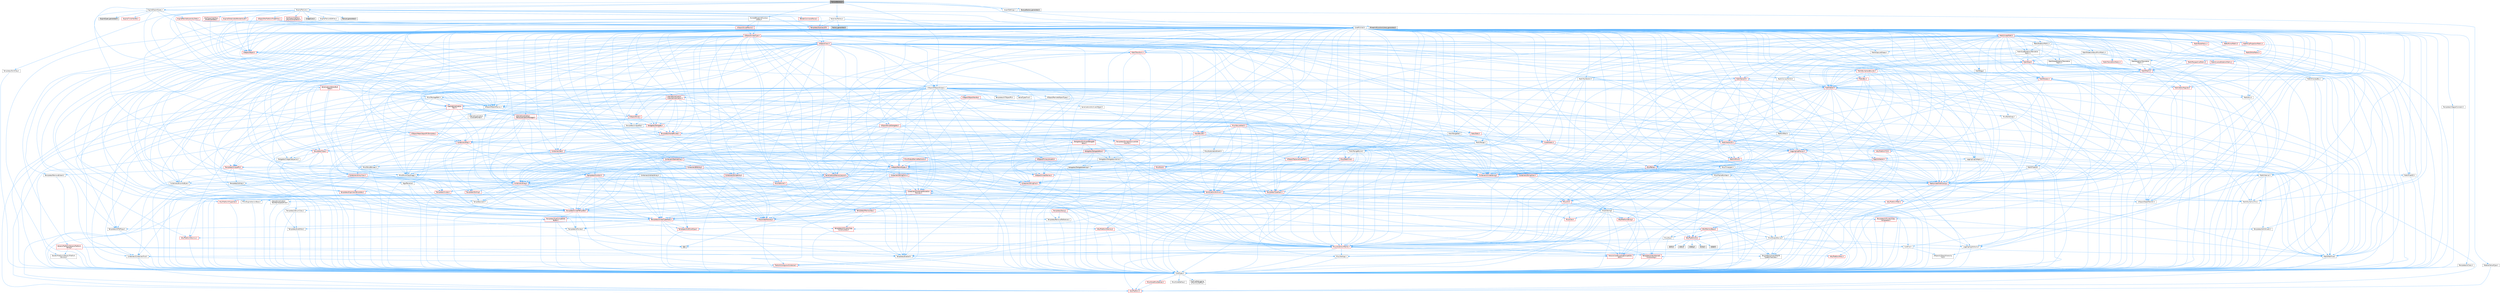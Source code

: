 digraph "TextureFactory.h"
{
 // INTERACTIVE_SVG=YES
 // LATEX_PDF_SIZE
  bgcolor="transparent";
  edge [fontname=Helvetica,fontsize=10,labelfontname=Helvetica,labelfontsize=10];
  node [fontname=Helvetica,fontsize=10,shape=box,height=0.2,width=0.4];
  Node1 [id="Node000001",label="TextureFactory.h",height=0.2,width=0.4,color="gray40", fillcolor="grey60", style="filled", fontcolor="black",tooltip=" "];
  Node1 -> Node2 [id="edge1_Node000001_Node000002",color="steelblue1",style="solid",tooltip=" "];
  Node2 [id="Node000002",label="CoreMinimal.h",height=0.2,width=0.4,color="grey40", fillcolor="white", style="filled",URL="$d7/d67/CoreMinimal_8h.html",tooltip=" "];
  Node2 -> Node3 [id="edge2_Node000002_Node000003",color="steelblue1",style="solid",tooltip=" "];
  Node3 [id="Node000003",label="CoreTypes.h",height=0.2,width=0.4,color="grey40", fillcolor="white", style="filled",URL="$dc/dec/CoreTypes_8h.html",tooltip=" "];
  Node3 -> Node4 [id="edge3_Node000003_Node000004",color="steelblue1",style="solid",tooltip=" "];
  Node4 [id="Node000004",label="HAL/Platform.h",height=0.2,width=0.4,color="red", fillcolor="#FFF0F0", style="filled",URL="$d9/dd0/Platform_8h.html",tooltip=" "];
  Node3 -> Node14 [id="edge4_Node000003_Node000014",color="steelblue1",style="solid",tooltip=" "];
  Node14 [id="Node000014",label="ProfilingDebugging\l/UMemoryDefines.h",height=0.2,width=0.4,color="grey40", fillcolor="white", style="filled",URL="$d2/da2/UMemoryDefines_8h.html",tooltip=" "];
  Node3 -> Node15 [id="edge5_Node000003_Node000015",color="steelblue1",style="solid",tooltip=" "];
  Node15 [id="Node000015",label="Misc/CoreMiscDefines.h",height=0.2,width=0.4,color="red", fillcolor="#FFF0F0", style="filled",URL="$da/d38/CoreMiscDefines_8h.html",tooltip=" "];
  Node15 -> Node4 [id="edge6_Node000015_Node000004",color="steelblue1",style="solid",tooltip=" "];
  Node3 -> Node16 [id="edge7_Node000003_Node000016",color="steelblue1",style="solid",tooltip=" "];
  Node16 [id="Node000016",label="Misc/CoreDefines.h",height=0.2,width=0.4,color="grey40", fillcolor="white", style="filled",URL="$d3/dd2/CoreDefines_8h.html",tooltip=" "];
  Node2 -> Node17 [id="edge8_Node000002_Node000017",color="steelblue1",style="solid",tooltip=" "];
  Node17 [id="Node000017",label="CoreFwd.h",height=0.2,width=0.4,color="grey40", fillcolor="white", style="filled",URL="$d1/d1e/CoreFwd_8h.html",tooltip=" "];
  Node17 -> Node3 [id="edge9_Node000017_Node000003",color="steelblue1",style="solid",tooltip=" "];
  Node17 -> Node18 [id="edge10_Node000017_Node000018",color="steelblue1",style="solid",tooltip=" "];
  Node18 [id="Node000018",label="Containers/ContainersFwd.h",height=0.2,width=0.4,color="grey40", fillcolor="white", style="filled",URL="$d4/d0a/ContainersFwd_8h.html",tooltip=" "];
  Node18 -> Node4 [id="edge11_Node000018_Node000004",color="steelblue1",style="solid",tooltip=" "];
  Node18 -> Node3 [id="edge12_Node000018_Node000003",color="steelblue1",style="solid",tooltip=" "];
  Node18 -> Node19 [id="edge13_Node000018_Node000019",color="steelblue1",style="solid",tooltip=" "];
  Node19 [id="Node000019",label="Traits/IsContiguousContainer.h",height=0.2,width=0.4,color="red", fillcolor="#FFF0F0", style="filled",URL="$d5/d3c/IsContiguousContainer_8h.html",tooltip=" "];
  Node19 -> Node3 [id="edge14_Node000019_Node000003",color="steelblue1",style="solid",tooltip=" "];
  Node17 -> Node22 [id="edge15_Node000017_Node000022",color="steelblue1",style="solid",tooltip=" "];
  Node22 [id="Node000022",label="Math/MathFwd.h",height=0.2,width=0.4,color="grey40", fillcolor="white", style="filled",URL="$d2/d10/MathFwd_8h.html",tooltip=" "];
  Node22 -> Node4 [id="edge16_Node000022_Node000004",color="steelblue1",style="solid",tooltip=" "];
  Node17 -> Node23 [id="edge17_Node000017_Node000023",color="steelblue1",style="solid",tooltip=" "];
  Node23 [id="Node000023",label="UObject/UObjectHierarchy\lFwd.h",height=0.2,width=0.4,color="grey40", fillcolor="white", style="filled",URL="$d3/d13/UObjectHierarchyFwd_8h.html",tooltip=" "];
  Node2 -> Node23 [id="edge18_Node000002_Node000023",color="steelblue1",style="solid",tooltip=" "];
  Node2 -> Node18 [id="edge19_Node000002_Node000018",color="steelblue1",style="solid",tooltip=" "];
  Node2 -> Node24 [id="edge20_Node000002_Node000024",color="steelblue1",style="solid",tooltip=" "];
  Node24 [id="Node000024",label="Misc/VarArgs.h",height=0.2,width=0.4,color="grey40", fillcolor="white", style="filled",URL="$d5/d6f/VarArgs_8h.html",tooltip=" "];
  Node24 -> Node3 [id="edge21_Node000024_Node000003",color="steelblue1",style="solid",tooltip=" "];
  Node2 -> Node25 [id="edge22_Node000002_Node000025",color="steelblue1",style="solid",tooltip=" "];
  Node25 [id="Node000025",label="Logging/LogVerbosity.h",height=0.2,width=0.4,color="grey40", fillcolor="white", style="filled",URL="$d2/d8f/LogVerbosity_8h.html",tooltip=" "];
  Node25 -> Node3 [id="edge23_Node000025_Node000003",color="steelblue1",style="solid",tooltip=" "];
  Node2 -> Node26 [id="edge24_Node000002_Node000026",color="steelblue1",style="solid",tooltip=" "];
  Node26 [id="Node000026",label="Misc/OutputDevice.h",height=0.2,width=0.4,color="grey40", fillcolor="white", style="filled",URL="$d7/d32/OutputDevice_8h.html",tooltip=" "];
  Node26 -> Node17 [id="edge25_Node000026_Node000017",color="steelblue1",style="solid",tooltip=" "];
  Node26 -> Node3 [id="edge26_Node000026_Node000003",color="steelblue1",style="solid",tooltip=" "];
  Node26 -> Node25 [id="edge27_Node000026_Node000025",color="steelblue1",style="solid",tooltip=" "];
  Node26 -> Node24 [id="edge28_Node000026_Node000024",color="steelblue1",style="solid",tooltip=" "];
  Node26 -> Node27 [id="edge29_Node000026_Node000027",color="steelblue1",style="solid",tooltip=" "];
  Node27 [id="Node000027",label="Templates/IsArrayOrRefOf\lTypeByPredicate.h",height=0.2,width=0.4,color="grey40", fillcolor="white", style="filled",URL="$d6/da1/IsArrayOrRefOfTypeByPredicate_8h.html",tooltip=" "];
  Node27 -> Node3 [id="edge30_Node000027_Node000003",color="steelblue1",style="solid",tooltip=" "];
  Node26 -> Node28 [id="edge31_Node000026_Node000028",color="steelblue1",style="solid",tooltip=" "];
  Node28 [id="Node000028",label="Templates/IsValidVariadic\lFunctionArg.h",height=0.2,width=0.4,color="red", fillcolor="#FFF0F0", style="filled",URL="$d0/dc8/IsValidVariadicFunctionArg_8h.html",tooltip=" "];
  Node28 -> Node3 [id="edge32_Node000028_Node000003",color="steelblue1",style="solid",tooltip=" "];
  Node26 -> Node30 [id="edge33_Node000026_Node000030",color="steelblue1",style="solid",tooltip=" "];
  Node30 [id="Node000030",label="Traits/IsCharEncodingCompatible\lWith.h",height=0.2,width=0.4,color="red", fillcolor="#FFF0F0", style="filled",URL="$df/dd1/IsCharEncodingCompatibleWith_8h.html",tooltip=" "];
  Node2 -> Node32 [id="edge34_Node000002_Node000032",color="steelblue1",style="solid",tooltip=" "];
  Node32 [id="Node000032",label="HAL/PlatformCrt.h",height=0.2,width=0.4,color="red", fillcolor="#FFF0F0", style="filled",URL="$d8/d75/PlatformCrt_8h.html",tooltip=" "];
  Node32 -> Node33 [id="edge35_Node000032_Node000033",color="steelblue1",style="solid",tooltip=" "];
  Node33 [id="Node000033",label="new",height=0.2,width=0.4,color="grey60", fillcolor="#E0E0E0", style="filled",tooltip=" "];
  Node32 -> Node34 [id="edge36_Node000032_Node000034",color="steelblue1",style="solid",tooltip=" "];
  Node34 [id="Node000034",label="wchar.h",height=0.2,width=0.4,color="grey60", fillcolor="#E0E0E0", style="filled",tooltip=" "];
  Node32 -> Node35 [id="edge37_Node000032_Node000035",color="steelblue1",style="solid",tooltip=" "];
  Node35 [id="Node000035",label="stddef.h",height=0.2,width=0.4,color="grey60", fillcolor="#E0E0E0", style="filled",tooltip=" "];
  Node32 -> Node36 [id="edge38_Node000032_Node000036",color="steelblue1",style="solid",tooltip=" "];
  Node36 [id="Node000036",label="stdlib.h",height=0.2,width=0.4,color="grey60", fillcolor="#E0E0E0", style="filled",tooltip=" "];
  Node32 -> Node37 [id="edge39_Node000032_Node000037",color="steelblue1",style="solid",tooltip=" "];
  Node37 [id="Node000037",label="stdio.h",height=0.2,width=0.4,color="grey60", fillcolor="#E0E0E0", style="filled",tooltip=" "];
  Node32 -> Node38 [id="edge40_Node000032_Node000038",color="steelblue1",style="solid",tooltip=" "];
  Node38 [id="Node000038",label="stdarg.h",height=0.2,width=0.4,color="grey60", fillcolor="#E0E0E0", style="filled",tooltip=" "];
  Node2 -> Node42 [id="edge41_Node000002_Node000042",color="steelblue1",style="solid",tooltip=" "];
  Node42 [id="Node000042",label="HAL/PlatformMisc.h",height=0.2,width=0.4,color="red", fillcolor="#FFF0F0", style="filled",URL="$d0/df5/PlatformMisc_8h.html",tooltip=" "];
  Node42 -> Node3 [id="edge42_Node000042_Node000003",color="steelblue1",style="solid",tooltip=" "];
  Node2 -> Node61 [id="edge43_Node000002_Node000061",color="steelblue1",style="solid",tooltip=" "];
  Node61 [id="Node000061",label="Misc/AssertionMacros.h",height=0.2,width=0.4,color="red", fillcolor="#FFF0F0", style="filled",URL="$d0/dfa/AssertionMacros_8h.html",tooltip=" "];
  Node61 -> Node3 [id="edge44_Node000061_Node000003",color="steelblue1",style="solid",tooltip=" "];
  Node61 -> Node4 [id="edge45_Node000061_Node000004",color="steelblue1",style="solid",tooltip=" "];
  Node61 -> Node42 [id="edge46_Node000061_Node000042",color="steelblue1",style="solid",tooltip=" "];
  Node61 -> Node62 [id="edge47_Node000061_Node000062",color="steelblue1",style="solid",tooltip=" "];
  Node62 [id="Node000062",label="Templates/EnableIf.h",height=0.2,width=0.4,color="grey40", fillcolor="white", style="filled",URL="$d7/d60/EnableIf_8h.html",tooltip=" "];
  Node62 -> Node3 [id="edge48_Node000062_Node000003",color="steelblue1",style="solid",tooltip=" "];
  Node61 -> Node27 [id="edge49_Node000061_Node000027",color="steelblue1",style="solid",tooltip=" "];
  Node61 -> Node28 [id="edge50_Node000061_Node000028",color="steelblue1",style="solid",tooltip=" "];
  Node61 -> Node30 [id="edge51_Node000061_Node000030",color="steelblue1",style="solid",tooltip=" "];
  Node61 -> Node24 [id="edge52_Node000061_Node000024",color="steelblue1",style="solid",tooltip=" "];
  Node2 -> Node70 [id="edge53_Node000002_Node000070",color="steelblue1",style="solid",tooltip=" "];
  Node70 [id="Node000070",label="Templates/IsPointer.h",height=0.2,width=0.4,color="grey40", fillcolor="white", style="filled",URL="$d7/d05/IsPointer_8h.html",tooltip=" "];
  Node70 -> Node3 [id="edge54_Node000070_Node000003",color="steelblue1",style="solid",tooltip=" "];
  Node2 -> Node71 [id="edge55_Node000002_Node000071",color="steelblue1",style="solid",tooltip=" "];
  Node71 [id="Node000071",label="HAL/PlatformMemory.h",height=0.2,width=0.4,color="red", fillcolor="#FFF0F0", style="filled",URL="$de/d68/PlatformMemory_8h.html",tooltip=" "];
  Node71 -> Node3 [id="edge56_Node000071_Node000003",color="steelblue1",style="solid",tooltip=" "];
  Node2 -> Node54 [id="edge57_Node000002_Node000054",color="steelblue1",style="solid",tooltip=" "];
  Node54 [id="Node000054",label="HAL/PlatformAtomics.h",height=0.2,width=0.4,color="red", fillcolor="#FFF0F0", style="filled",URL="$d3/d36/PlatformAtomics_8h.html",tooltip=" "];
  Node54 -> Node3 [id="edge58_Node000054_Node000003",color="steelblue1",style="solid",tooltip=" "];
  Node2 -> Node76 [id="edge59_Node000002_Node000076",color="steelblue1",style="solid",tooltip=" "];
  Node76 [id="Node000076",label="Misc/Exec.h",height=0.2,width=0.4,color="grey40", fillcolor="white", style="filled",URL="$de/ddb/Exec_8h.html",tooltip=" "];
  Node76 -> Node3 [id="edge60_Node000076_Node000003",color="steelblue1",style="solid",tooltip=" "];
  Node76 -> Node61 [id="edge61_Node000076_Node000061",color="steelblue1",style="solid",tooltip=" "];
  Node2 -> Node77 [id="edge62_Node000002_Node000077",color="steelblue1",style="solid",tooltip=" "];
  Node77 [id="Node000077",label="HAL/MemoryBase.h",height=0.2,width=0.4,color="red", fillcolor="#FFF0F0", style="filled",URL="$d6/d9f/MemoryBase_8h.html",tooltip=" "];
  Node77 -> Node3 [id="edge63_Node000077_Node000003",color="steelblue1",style="solid",tooltip=" "];
  Node77 -> Node54 [id="edge64_Node000077_Node000054",color="steelblue1",style="solid",tooltip=" "];
  Node77 -> Node32 [id="edge65_Node000077_Node000032",color="steelblue1",style="solid",tooltip=" "];
  Node77 -> Node76 [id="edge66_Node000077_Node000076",color="steelblue1",style="solid",tooltip=" "];
  Node77 -> Node26 [id="edge67_Node000077_Node000026",color="steelblue1",style="solid",tooltip=" "];
  Node2 -> Node87 [id="edge68_Node000002_Node000087",color="steelblue1",style="solid",tooltip=" "];
  Node87 [id="Node000087",label="HAL/UnrealMemory.h",height=0.2,width=0.4,color="red", fillcolor="#FFF0F0", style="filled",URL="$d9/d96/UnrealMemory_8h.html",tooltip=" "];
  Node87 -> Node3 [id="edge69_Node000087_Node000003",color="steelblue1",style="solid",tooltip=" "];
  Node87 -> Node77 [id="edge70_Node000087_Node000077",color="steelblue1",style="solid",tooltip=" "];
  Node87 -> Node71 [id="edge71_Node000087_Node000071",color="steelblue1",style="solid",tooltip=" "];
  Node87 -> Node70 [id="edge72_Node000087_Node000070",color="steelblue1",style="solid",tooltip=" "];
  Node2 -> Node89 [id="edge73_Node000002_Node000089",color="steelblue1",style="solid",tooltip=" "];
  Node89 [id="Node000089",label="Templates/IsArithmetic.h",height=0.2,width=0.4,color="grey40", fillcolor="white", style="filled",URL="$d2/d5d/IsArithmetic_8h.html",tooltip=" "];
  Node89 -> Node3 [id="edge74_Node000089_Node000003",color="steelblue1",style="solid",tooltip=" "];
  Node2 -> Node83 [id="edge75_Node000002_Node000083",color="steelblue1",style="solid",tooltip=" "];
  Node83 [id="Node000083",label="Templates/AndOrNot.h",height=0.2,width=0.4,color="grey40", fillcolor="white", style="filled",URL="$db/d0a/AndOrNot_8h.html",tooltip=" "];
  Node83 -> Node3 [id="edge76_Node000083_Node000003",color="steelblue1",style="solid",tooltip=" "];
  Node2 -> Node90 [id="edge77_Node000002_Node000090",color="steelblue1",style="solid",tooltip=" "];
  Node90 [id="Node000090",label="Templates/IsPODType.h",height=0.2,width=0.4,color="grey40", fillcolor="white", style="filled",URL="$d7/db1/IsPODType_8h.html",tooltip=" "];
  Node90 -> Node3 [id="edge78_Node000090_Node000003",color="steelblue1",style="solid",tooltip=" "];
  Node2 -> Node91 [id="edge79_Node000002_Node000091",color="steelblue1",style="solid",tooltip=" "];
  Node91 [id="Node000091",label="Templates/IsUECoreType.h",height=0.2,width=0.4,color="red", fillcolor="#FFF0F0", style="filled",URL="$d1/db8/IsUECoreType_8h.html",tooltip=" "];
  Node91 -> Node3 [id="edge80_Node000091_Node000003",color="steelblue1",style="solid",tooltip=" "];
  Node2 -> Node84 [id="edge81_Node000002_Node000084",color="steelblue1",style="solid",tooltip=" "];
  Node84 [id="Node000084",label="Templates/IsTriviallyCopy\lConstructible.h",height=0.2,width=0.4,color="red", fillcolor="#FFF0F0", style="filled",URL="$d3/d78/IsTriviallyCopyConstructible_8h.html",tooltip=" "];
  Node84 -> Node3 [id="edge82_Node000084_Node000003",color="steelblue1",style="solid",tooltip=" "];
  Node2 -> Node92 [id="edge83_Node000002_Node000092",color="steelblue1",style="solid",tooltip=" "];
  Node92 [id="Node000092",label="Templates/UnrealTypeTraits.h",height=0.2,width=0.4,color="red", fillcolor="#FFF0F0", style="filled",URL="$d2/d2d/UnrealTypeTraits_8h.html",tooltip=" "];
  Node92 -> Node3 [id="edge84_Node000092_Node000003",color="steelblue1",style="solid",tooltip=" "];
  Node92 -> Node70 [id="edge85_Node000092_Node000070",color="steelblue1",style="solid",tooltip=" "];
  Node92 -> Node61 [id="edge86_Node000092_Node000061",color="steelblue1",style="solid",tooltip=" "];
  Node92 -> Node83 [id="edge87_Node000092_Node000083",color="steelblue1",style="solid",tooltip=" "];
  Node92 -> Node62 [id="edge88_Node000092_Node000062",color="steelblue1",style="solid",tooltip=" "];
  Node92 -> Node89 [id="edge89_Node000092_Node000089",color="steelblue1",style="solid",tooltip=" "];
  Node92 -> Node90 [id="edge90_Node000092_Node000090",color="steelblue1",style="solid",tooltip=" "];
  Node92 -> Node91 [id="edge91_Node000092_Node000091",color="steelblue1",style="solid",tooltip=" "];
  Node92 -> Node84 [id="edge92_Node000092_Node000084",color="steelblue1",style="solid",tooltip=" "];
  Node2 -> Node62 [id="edge93_Node000002_Node000062",color="steelblue1",style="solid",tooltip=" "];
  Node2 -> Node94 [id="edge94_Node000002_Node000094",color="steelblue1",style="solid",tooltip=" "];
  Node94 [id="Node000094",label="Templates/RemoveReference.h",height=0.2,width=0.4,color="grey40", fillcolor="white", style="filled",URL="$da/dbe/RemoveReference_8h.html",tooltip=" "];
  Node94 -> Node3 [id="edge95_Node000094_Node000003",color="steelblue1",style="solid",tooltip=" "];
  Node2 -> Node95 [id="edge96_Node000002_Node000095",color="steelblue1",style="solid",tooltip=" "];
  Node95 [id="Node000095",label="Templates/IntegralConstant.h",height=0.2,width=0.4,color="grey40", fillcolor="white", style="filled",URL="$db/d1b/IntegralConstant_8h.html",tooltip=" "];
  Node95 -> Node3 [id="edge97_Node000095_Node000003",color="steelblue1",style="solid",tooltip=" "];
  Node2 -> Node96 [id="edge98_Node000002_Node000096",color="steelblue1",style="solid",tooltip=" "];
  Node96 [id="Node000096",label="Templates/IsClass.h",height=0.2,width=0.4,color="grey40", fillcolor="white", style="filled",URL="$db/dcb/IsClass_8h.html",tooltip=" "];
  Node96 -> Node3 [id="edge99_Node000096_Node000003",color="steelblue1",style="solid",tooltip=" "];
  Node2 -> Node97 [id="edge100_Node000002_Node000097",color="steelblue1",style="solid",tooltip=" "];
  Node97 [id="Node000097",label="Templates/TypeCompatible\lBytes.h",height=0.2,width=0.4,color="red", fillcolor="#FFF0F0", style="filled",URL="$df/d0a/TypeCompatibleBytes_8h.html",tooltip=" "];
  Node97 -> Node3 [id="edge101_Node000097_Node000003",color="steelblue1",style="solid",tooltip=" "];
  Node97 -> Node33 [id="edge102_Node000097_Node000033",color="steelblue1",style="solid",tooltip=" "];
  Node2 -> Node19 [id="edge103_Node000002_Node000019",color="steelblue1",style="solid",tooltip=" "];
  Node2 -> Node98 [id="edge104_Node000002_Node000098",color="steelblue1",style="solid",tooltip=" "];
  Node98 [id="Node000098",label="Templates/UnrealTemplate.h",height=0.2,width=0.4,color="red", fillcolor="#FFF0F0", style="filled",URL="$d4/d24/UnrealTemplate_8h.html",tooltip=" "];
  Node98 -> Node3 [id="edge105_Node000098_Node000003",color="steelblue1",style="solid",tooltip=" "];
  Node98 -> Node70 [id="edge106_Node000098_Node000070",color="steelblue1",style="solid",tooltip=" "];
  Node98 -> Node87 [id="edge107_Node000098_Node000087",color="steelblue1",style="solid",tooltip=" "];
  Node98 -> Node92 [id="edge108_Node000098_Node000092",color="steelblue1",style="solid",tooltip=" "];
  Node98 -> Node94 [id="edge109_Node000098_Node000094",color="steelblue1",style="solid",tooltip=" "];
  Node98 -> Node97 [id="edge110_Node000098_Node000097",color="steelblue1",style="solid",tooltip=" "];
  Node98 -> Node19 [id="edge111_Node000098_Node000019",color="steelblue1",style="solid",tooltip=" "];
  Node2 -> Node47 [id="edge112_Node000002_Node000047",color="steelblue1",style="solid",tooltip=" "];
  Node47 [id="Node000047",label="Math/NumericLimits.h",height=0.2,width=0.4,color="grey40", fillcolor="white", style="filled",URL="$df/d1b/NumericLimits_8h.html",tooltip=" "];
  Node47 -> Node3 [id="edge113_Node000047_Node000003",color="steelblue1",style="solid",tooltip=" "];
  Node2 -> Node102 [id="edge114_Node000002_Node000102",color="steelblue1",style="solid",tooltip=" "];
  Node102 [id="Node000102",label="HAL/PlatformMath.h",height=0.2,width=0.4,color="red", fillcolor="#FFF0F0", style="filled",URL="$dc/d53/PlatformMath_8h.html",tooltip=" "];
  Node102 -> Node3 [id="edge115_Node000102_Node000003",color="steelblue1",style="solid",tooltip=" "];
  Node2 -> Node85 [id="edge116_Node000002_Node000085",color="steelblue1",style="solid",tooltip=" "];
  Node85 [id="Node000085",label="Templates/IsTriviallyCopy\lAssignable.h",height=0.2,width=0.4,color="red", fillcolor="#FFF0F0", style="filled",URL="$d2/df2/IsTriviallyCopyAssignable_8h.html",tooltip=" "];
  Node85 -> Node3 [id="edge117_Node000085_Node000003",color="steelblue1",style="solid",tooltip=" "];
  Node2 -> Node110 [id="edge118_Node000002_Node000110",color="steelblue1",style="solid",tooltip=" "];
  Node110 [id="Node000110",label="Templates/MemoryOps.h",height=0.2,width=0.4,color="red", fillcolor="#FFF0F0", style="filled",URL="$db/dea/MemoryOps_8h.html",tooltip=" "];
  Node110 -> Node3 [id="edge119_Node000110_Node000003",color="steelblue1",style="solid",tooltip=" "];
  Node110 -> Node87 [id="edge120_Node000110_Node000087",color="steelblue1",style="solid",tooltip=" "];
  Node110 -> Node85 [id="edge121_Node000110_Node000085",color="steelblue1",style="solid",tooltip=" "];
  Node110 -> Node84 [id="edge122_Node000110_Node000084",color="steelblue1",style="solid",tooltip=" "];
  Node110 -> Node92 [id="edge123_Node000110_Node000092",color="steelblue1",style="solid",tooltip=" "];
  Node110 -> Node33 [id="edge124_Node000110_Node000033",color="steelblue1",style="solid",tooltip=" "];
  Node2 -> Node111 [id="edge125_Node000002_Node000111",color="steelblue1",style="solid",tooltip=" "];
  Node111 [id="Node000111",label="Containers/ContainerAllocation\lPolicies.h",height=0.2,width=0.4,color="red", fillcolor="#FFF0F0", style="filled",URL="$d7/dff/ContainerAllocationPolicies_8h.html",tooltip=" "];
  Node111 -> Node3 [id="edge126_Node000111_Node000003",color="steelblue1",style="solid",tooltip=" "];
  Node111 -> Node111 [id="edge127_Node000111_Node000111",color="steelblue1",style="solid",tooltip=" "];
  Node111 -> Node102 [id="edge128_Node000111_Node000102",color="steelblue1",style="solid",tooltip=" "];
  Node111 -> Node87 [id="edge129_Node000111_Node000087",color="steelblue1",style="solid",tooltip=" "];
  Node111 -> Node47 [id="edge130_Node000111_Node000047",color="steelblue1",style="solid",tooltip=" "];
  Node111 -> Node61 [id="edge131_Node000111_Node000061",color="steelblue1",style="solid",tooltip=" "];
  Node111 -> Node110 [id="edge132_Node000111_Node000110",color="steelblue1",style="solid",tooltip=" "];
  Node111 -> Node97 [id="edge133_Node000111_Node000097",color="steelblue1",style="solid",tooltip=" "];
  Node2 -> Node114 [id="edge134_Node000002_Node000114",color="steelblue1",style="solid",tooltip=" "];
  Node114 [id="Node000114",label="Templates/IsEnumClass.h",height=0.2,width=0.4,color="grey40", fillcolor="white", style="filled",URL="$d7/d15/IsEnumClass_8h.html",tooltip=" "];
  Node114 -> Node3 [id="edge135_Node000114_Node000003",color="steelblue1",style="solid",tooltip=" "];
  Node114 -> Node83 [id="edge136_Node000114_Node000083",color="steelblue1",style="solid",tooltip=" "];
  Node2 -> Node115 [id="edge137_Node000002_Node000115",color="steelblue1",style="solid",tooltip=" "];
  Node115 [id="Node000115",label="HAL/PlatformProperties.h",height=0.2,width=0.4,color="red", fillcolor="#FFF0F0", style="filled",URL="$d9/db0/PlatformProperties_8h.html",tooltip=" "];
  Node115 -> Node3 [id="edge138_Node000115_Node000003",color="steelblue1",style="solid",tooltip=" "];
  Node2 -> Node118 [id="edge139_Node000002_Node000118",color="steelblue1",style="solid",tooltip=" "];
  Node118 [id="Node000118",label="Misc/EngineVersionBase.h",height=0.2,width=0.4,color="grey40", fillcolor="white", style="filled",URL="$d5/d2b/EngineVersionBase_8h.html",tooltip=" "];
  Node118 -> Node3 [id="edge140_Node000118_Node000003",color="steelblue1",style="solid",tooltip=" "];
  Node2 -> Node119 [id="edge141_Node000002_Node000119",color="steelblue1",style="solid",tooltip=" "];
  Node119 [id="Node000119",label="Internationalization\l/TextNamespaceFwd.h",height=0.2,width=0.4,color="grey40", fillcolor="white", style="filled",URL="$d8/d97/TextNamespaceFwd_8h.html",tooltip=" "];
  Node119 -> Node3 [id="edge142_Node000119_Node000003",color="steelblue1",style="solid",tooltip=" "];
  Node2 -> Node120 [id="edge143_Node000002_Node000120",color="steelblue1",style="solid",tooltip=" "];
  Node120 [id="Node000120",label="Serialization/Archive.h",height=0.2,width=0.4,color="red", fillcolor="#FFF0F0", style="filled",URL="$d7/d3b/Archive_8h.html",tooltip=" "];
  Node120 -> Node17 [id="edge144_Node000120_Node000017",color="steelblue1",style="solid",tooltip=" "];
  Node120 -> Node3 [id="edge145_Node000120_Node000003",color="steelblue1",style="solid",tooltip=" "];
  Node120 -> Node115 [id="edge146_Node000120_Node000115",color="steelblue1",style="solid",tooltip=" "];
  Node120 -> Node119 [id="edge147_Node000120_Node000119",color="steelblue1",style="solid",tooltip=" "];
  Node120 -> Node22 [id="edge148_Node000120_Node000022",color="steelblue1",style="solid",tooltip=" "];
  Node120 -> Node61 [id="edge149_Node000120_Node000061",color="steelblue1",style="solid",tooltip=" "];
  Node120 -> Node118 [id="edge150_Node000120_Node000118",color="steelblue1",style="solid",tooltip=" "];
  Node120 -> Node24 [id="edge151_Node000120_Node000024",color="steelblue1",style="solid",tooltip=" "];
  Node120 -> Node62 [id="edge152_Node000120_Node000062",color="steelblue1",style="solid",tooltip=" "];
  Node120 -> Node27 [id="edge153_Node000120_Node000027",color="steelblue1",style="solid",tooltip=" "];
  Node120 -> Node114 [id="edge154_Node000120_Node000114",color="steelblue1",style="solid",tooltip=" "];
  Node120 -> Node28 [id="edge155_Node000120_Node000028",color="steelblue1",style="solid",tooltip=" "];
  Node120 -> Node98 [id="edge156_Node000120_Node000098",color="steelblue1",style="solid",tooltip=" "];
  Node120 -> Node30 [id="edge157_Node000120_Node000030",color="steelblue1",style="solid",tooltip=" "];
  Node120 -> Node123 [id="edge158_Node000120_Node000123",color="steelblue1",style="solid",tooltip=" "];
  Node123 [id="Node000123",label="UObject/ObjectVersion.h",height=0.2,width=0.4,color="grey40", fillcolor="white", style="filled",URL="$da/d63/ObjectVersion_8h.html",tooltip=" "];
  Node123 -> Node3 [id="edge159_Node000123_Node000003",color="steelblue1",style="solid",tooltip=" "];
  Node2 -> Node124 [id="edge160_Node000002_Node000124",color="steelblue1",style="solid",tooltip=" "];
  Node124 [id="Node000124",label="Templates/Less.h",height=0.2,width=0.4,color="grey40", fillcolor="white", style="filled",URL="$de/dc8/Less_8h.html",tooltip=" "];
  Node124 -> Node3 [id="edge161_Node000124_Node000003",color="steelblue1",style="solid",tooltip=" "];
  Node124 -> Node98 [id="edge162_Node000124_Node000098",color="steelblue1",style="solid",tooltip=" "];
  Node2 -> Node125 [id="edge163_Node000002_Node000125",color="steelblue1",style="solid",tooltip=" "];
  Node125 [id="Node000125",label="Templates/Sorting.h",height=0.2,width=0.4,color="red", fillcolor="#FFF0F0", style="filled",URL="$d3/d9e/Sorting_8h.html",tooltip=" "];
  Node125 -> Node3 [id="edge164_Node000125_Node000003",color="steelblue1",style="solid",tooltip=" "];
  Node125 -> Node102 [id="edge165_Node000125_Node000102",color="steelblue1",style="solid",tooltip=" "];
  Node125 -> Node124 [id="edge166_Node000125_Node000124",color="steelblue1",style="solid",tooltip=" "];
  Node2 -> Node136 [id="edge167_Node000002_Node000136",color="steelblue1",style="solid",tooltip=" "];
  Node136 [id="Node000136",label="Misc/Char.h",height=0.2,width=0.4,color="red", fillcolor="#FFF0F0", style="filled",URL="$d0/d58/Char_8h.html",tooltip=" "];
  Node136 -> Node3 [id="edge168_Node000136_Node000003",color="steelblue1",style="solid",tooltip=" "];
  Node2 -> Node139 [id="edge169_Node000002_Node000139",color="steelblue1",style="solid",tooltip=" "];
  Node139 [id="Node000139",label="GenericPlatform/GenericPlatform\lStricmp.h",height=0.2,width=0.4,color="grey40", fillcolor="white", style="filled",URL="$d2/d86/GenericPlatformStricmp_8h.html",tooltip=" "];
  Node139 -> Node3 [id="edge170_Node000139_Node000003",color="steelblue1",style="solid",tooltip=" "];
  Node2 -> Node140 [id="edge171_Node000002_Node000140",color="steelblue1",style="solid",tooltip=" "];
  Node140 [id="Node000140",label="GenericPlatform/GenericPlatform\lString.h",height=0.2,width=0.4,color="red", fillcolor="#FFF0F0", style="filled",URL="$dd/d20/GenericPlatformString_8h.html",tooltip=" "];
  Node140 -> Node3 [id="edge172_Node000140_Node000003",color="steelblue1",style="solid",tooltip=" "];
  Node140 -> Node139 [id="edge173_Node000140_Node000139",color="steelblue1",style="solid",tooltip=" "];
  Node140 -> Node62 [id="edge174_Node000140_Node000062",color="steelblue1",style="solid",tooltip=" "];
  Node140 -> Node30 [id="edge175_Node000140_Node000030",color="steelblue1",style="solid",tooltip=" "];
  Node2 -> Node73 [id="edge176_Node000002_Node000073",color="steelblue1",style="solid",tooltip=" "];
  Node73 [id="Node000073",label="HAL/PlatformString.h",height=0.2,width=0.4,color="red", fillcolor="#FFF0F0", style="filled",URL="$db/db5/PlatformString_8h.html",tooltip=" "];
  Node73 -> Node3 [id="edge177_Node000073_Node000003",color="steelblue1",style="solid",tooltip=" "];
  Node2 -> Node143 [id="edge178_Node000002_Node000143",color="steelblue1",style="solid",tooltip=" "];
  Node143 [id="Node000143",label="Misc/CString.h",height=0.2,width=0.4,color="grey40", fillcolor="white", style="filled",URL="$d2/d49/CString_8h.html",tooltip=" "];
  Node143 -> Node3 [id="edge179_Node000143_Node000003",color="steelblue1",style="solid",tooltip=" "];
  Node143 -> Node32 [id="edge180_Node000143_Node000032",color="steelblue1",style="solid",tooltip=" "];
  Node143 -> Node73 [id="edge181_Node000143_Node000073",color="steelblue1",style="solid",tooltip=" "];
  Node143 -> Node61 [id="edge182_Node000143_Node000061",color="steelblue1",style="solid",tooltip=" "];
  Node143 -> Node136 [id="edge183_Node000143_Node000136",color="steelblue1",style="solid",tooltip=" "];
  Node143 -> Node24 [id="edge184_Node000143_Node000024",color="steelblue1",style="solid",tooltip=" "];
  Node143 -> Node27 [id="edge185_Node000143_Node000027",color="steelblue1",style="solid",tooltip=" "];
  Node143 -> Node28 [id="edge186_Node000143_Node000028",color="steelblue1",style="solid",tooltip=" "];
  Node143 -> Node30 [id="edge187_Node000143_Node000030",color="steelblue1",style="solid",tooltip=" "];
  Node2 -> Node144 [id="edge188_Node000002_Node000144",color="steelblue1",style="solid",tooltip=" "];
  Node144 [id="Node000144",label="Misc/Crc.h",height=0.2,width=0.4,color="red", fillcolor="#FFF0F0", style="filled",URL="$d4/dd2/Crc_8h.html",tooltip=" "];
  Node144 -> Node3 [id="edge189_Node000144_Node000003",color="steelblue1",style="solid",tooltip=" "];
  Node144 -> Node73 [id="edge190_Node000144_Node000073",color="steelblue1",style="solid",tooltip=" "];
  Node144 -> Node61 [id="edge191_Node000144_Node000061",color="steelblue1",style="solid",tooltip=" "];
  Node144 -> Node143 [id="edge192_Node000144_Node000143",color="steelblue1",style="solid",tooltip=" "];
  Node144 -> Node136 [id="edge193_Node000144_Node000136",color="steelblue1",style="solid",tooltip=" "];
  Node144 -> Node92 [id="edge194_Node000144_Node000092",color="steelblue1",style="solid",tooltip=" "];
  Node2 -> Node135 [id="edge195_Node000002_Node000135",color="steelblue1",style="solid",tooltip=" "];
  Node135 [id="Node000135",label="Math/UnrealMathUtility.h",height=0.2,width=0.4,color="red", fillcolor="#FFF0F0", style="filled",URL="$db/db8/UnrealMathUtility_8h.html",tooltip=" "];
  Node135 -> Node3 [id="edge196_Node000135_Node000003",color="steelblue1",style="solid",tooltip=" "];
  Node135 -> Node61 [id="edge197_Node000135_Node000061",color="steelblue1",style="solid",tooltip=" "];
  Node135 -> Node102 [id="edge198_Node000135_Node000102",color="steelblue1",style="solid",tooltip=" "];
  Node135 -> Node22 [id="edge199_Node000135_Node000022",color="steelblue1",style="solid",tooltip=" "];
  Node2 -> Node145 [id="edge200_Node000002_Node000145",color="steelblue1",style="solid",tooltip=" "];
  Node145 [id="Node000145",label="Containers/UnrealString.h",height=0.2,width=0.4,color="red", fillcolor="#FFF0F0", style="filled",URL="$d5/dba/UnrealString_8h.html",tooltip=" "];
  Node2 -> Node149 [id="edge201_Node000002_Node000149",color="steelblue1",style="solid",tooltip=" "];
  Node149 [id="Node000149",label="Containers/Array.h",height=0.2,width=0.4,color="red", fillcolor="#FFF0F0", style="filled",URL="$df/dd0/Array_8h.html",tooltip=" "];
  Node149 -> Node3 [id="edge202_Node000149_Node000003",color="steelblue1",style="solid",tooltip=" "];
  Node149 -> Node61 [id="edge203_Node000149_Node000061",color="steelblue1",style="solid",tooltip=" "];
  Node149 -> Node87 [id="edge204_Node000149_Node000087",color="steelblue1",style="solid",tooltip=" "];
  Node149 -> Node92 [id="edge205_Node000149_Node000092",color="steelblue1",style="solid",tooltip=" "];
  Node149 -> Node98 [id="edge206_Node000149_Node000098",color="steelblue1",style="solid",tooltip=" "];
  Node149 -> Node111 [id="edge207_Node000149_Node000111",color="steelblue1",style="solid",tooltip=" "];
  Node149 -> Node120 [id="edge208_Node000149_Node000120",color="steelblue1",style="solid",tooltip=" "];
  Node149 -> Node128 [id="edge209_Node000149_Node000128",color="steelblue1",style="solid",tooltip=" "];
  Node128 [id="Node000128",label="Templates/Invoke.h",height=0.2,width=0.4,color="red", fillcolor="#FFF0F0", style="filled",URL="$d7/deb/Invoke_8h.html",tooltip=" "];
  Node128 -> Node3 [id="edge210_Node000128_Node000003",color="steelblue1",style="solid",tooltip=" "];
  Node128 -> Node98 [id="edge211_Node000128_Node000098",color="steelblue1",style="solid",tooltip=" "];
  Node149 -> Node124 [id="edge212_Node000149_Node000124",color="steelblue1",style="solid",tooltip=" "];
  Node149 -> Node125 [id="edge213_Node000149_Node000125",color="steelblue1",style="solid",tooltip=" "];
  Node149 -> Node172 [id="edge214_Node000149_Node000172",color="steelblue1",style="solid",tooltip=" "];
  Node172 [id="Node000172",label="Templates/AlignmentTemplates.h",height=0.2,width=0.4,color="red", fillcolor="#FFF0F0", style="filled",URL="$dd/d32/AlignmentTemplates_8h.html",tooltip=" "];
  Node172 -> Node3 [id="edge215_Node000172_Node000003",color="steelblue1",style="solid",tooltip=" "];
  Node172 -> Node70 [id="edge216_Node000172_Node000070",color="steelblue1",style="solid",tooltip=" "];
  Node2 -> Node173 [id="edge217_Node000002_Node000173",color="steelblue1",style="solid",tooltip=" "];
  Node173 [id="Node000173",label="Misc/FrameNumber.h",height=0.2,width=0.4,color="grey40", fillcolor="white", style="filled",URL="$dd/dbd/FrameNumber_8h.html",tooltip=" "];
  Node173 -> Node3 [id="edge218_Node000173_Node000003",color="steelblue1",style="solid",tooltip=" "];
  Node173 -> Node47 [id="edge219_Node000173_Node000047",color="steelblue1",style="solid",tooltip=" "];
  Node173 -> Node135 [id="edge220_Node000173_Node000135",color="steelblue1",style="solid",tooltip=" "];
  Node173 -> Node62 [id="edge221_Node000173_Node000062",color="steelblue1",style="solid",tooltip=" "];
  Node173 -> Node92 [id="edge222_Node000173_Node000092",color="steelblue1",style="solid",tooltip=" "];
  Node2 -> Node174 [id="edge223_Node000002_Node000174",color="steelblue1",style="solid",tooltip=" "];
  Node174 [id="Node000174",label="Misc/Timespan.h",height=0.2,width=0.4,color="grey40", fillcolor="white", style="filled",URL="$da/dd9/Timespan_8h.html",tooltip=" "];
  Node174 -> Node3 [id="edge224_Node000174_Node000003",color="steelblue1",style="solid",tooltip=" "];
  Node174 -> Node175 [id="edge225_Node000174_Node000175",color="steelblue1",style="solid",tooltip=" "];
  Node175 [id="Node000175",label="Math/Interval.h",height=0.2,width=0.4,color="grey40", fillcolor="white", style="filled",URL="$d1/d55/Interval_8h.html",tooltip=" "];
  Node175 -> Node3 [id="edge226_Node000175_Node000003",color="steelblue1",style="solid",tooltip=" "];
  Node175 -> Node89 [id="edge227_Node000175_Node000089",color="steelblue1",style="solid",tooltip=" "];
  Node175 -> Node92 [id="edge228_Node000175_Node000092",color="steelblue1",style="solid",tooltip=" "];
  Node175 -> Node47 [id="edge229_Node000175_Node000047",color="steelblue1",style="solid",tooltip=" "];
  Node175 -> Node135 [id="edge230_Node000175_Node000135",color="steelblue1",style="solid",tooltip=" "];
  Node174 -> Node135 [id="edge231_Node000174_Node000135",color="steelblue1",style="solid",tooltip=" "];
  Node174 -> Node61 [id="edge232_Node000174_Node000061",color="steelblue1",style="solid",tooltip=" "];
  Node2 -> Node176 [id="edge233_Node000002_Node000176",color="steelblue1",style="solid",tooltip=" "];
  Node176 [id="Node000176",label="Containers/StringConv.h",height=0.2,width=0.4,color="red", fillcolor="#FFF0F0", style="filled",URL="$d3/ddf/StringConv_8h.html",tooltip=" "];
  Node176 -> Node3 [id="edge234_Node000176_Node000003",color="steelblue1",style="solid",tooltip=" "];
  Node176 -> Node61 [id="edge235_Node000176_Node000061",color="steelblue1",style="solid",tooltip=" "];
  Node176 -> Node111 [id="edge236_Node000176_Node000111",color="steelblue1",style="solid",tooltip=" "];
  Node176 -> Node149 [id="edge237_Node000176_Node000149",color="steelblue1",style="solid",tooltip=" "];
  Node176 -> Node143 [id="edge238_Node000176_Node000143",color="steelblue1",style="solid",tooltip=" "];
  Node176 -> Node177 [id="edge239_Node000176_Node000177",color="steelblue1",style="solid",tooltip=" "];
  Node177 [id="Node000177",label="Templates/IsArray.h",height=0.2,width=0.4,color="grey40", fillcolor="white", style="filled",URL="$d8/d8d/IsArray_8h.html",tooltip=" "];
  Node177 -> Node3 [id="edge240_Node000177_Node000003",color="steelblue1",style="solid",tooltip=" "];
  Node176 -> Node98 [id="edge241_Node000176_Node000098",color="steelblue1",style="solid",tooltip=" "];
  Node176 -> Node92 [id="edge242_Node000176_Node000092",color="steelblue1",style="solid",tooltip=" "];
  Node176 -> Node30 [id="edge243_Node000176_Node000030",color="steelblue1",style="solid",tooltip=" "];
  Node176 -> Node19 [id="edge244_Node000176_Node000019",color="steelblue1",style="solid",tooltip=" "];
  Node2 -> Node178 [id="edge245_Node000002_Node000178",color="steelblue1",style="solid",tooltip=" "];
  Node178 [id="Node000178",label="UObject/UnrealNames.h",height=0.2,width=0.4,color="red", fillcolor="#FFF0F0", style="filled",URL="$d8/db1/UnrealNames_8h.html",tooltip=" "];
  Node178 -> Node3 [id="edge246_Node000178_Node000003",color="steelblue1",style="solid",tooltip=" "];
  Node2 -> Node180 [id="edge247_Node000002_Node000180",color="steelblue1",style="solid",tooltip=" "];
  Node180 [id="Node000180",label="UObject/NameTypes.h",height=0.2,width=0.4,color="red", fillcolor="#FFF0F0", style="filled",URL="$d6/d35/NameTypes_8h.html",tooltip=" "];
  Node180 -> Node3 [id="edge248_Node000180_Node000003",color="steelblue1",style="solid",tooltip=" "];
  Node180 -> Node61 [id="edge249_Node000180_Node000061",color="steelblue1",style="solid",tooltip=" "];
  Node180 -> Node87 [id="edge250_Node000180_Node000087",color="steelblue1",style="solid",tooltip=" "];
  Node180 -> Node92 [id="edge251_Node000180_Node000092",color="steelblue1",style="solid",tooltip=" "];
  Node180 -> Node98 [id="edge252_Node000180_Node000098",color="steelblue1",style="solid",tooltip=" "];
  Node180 -> Node145 [id="edge253_Node000180_Node000145",color="steelblue1",style="solid",tooltip=" "];
  Node180 -> Node176 [id="edge254_Node000180_Node000176",color="steelblue1",style="solid",tooltip=" "];
  Node180 -> Node44 [id="edge255_Node000180_Node000044",color="steelblue1",style="solid",tooltip=" "];
  Node44 [id="Node000044",label="Containers/StringFwd.h",height=0.2,width=0.4,color="red", fillcolor="#FFF0F0", style="filled",URL="$df/d37/StringFwd_8h.html",tooltip=" "];
  Node44 -> Node3 [id="edge256_Node000044_Node000003",color="steelblue1",style="solid",tooltip=" "];
  Node44 -> Node19 [id="edge257_Node000044_Node000019",color="steelblue1",style="solid",tooltip=" "];
  Node180 -> Node178 [id="edge258_Node000180_Node000178",color="steelblue1",style="solid",tooltip=" "];
  Node180 -> Node157 [id="edge259_Node000180_Node000157",color="steelblue1",style="solid",tooltip=" "];
  Node157 [id="Node000157",label="Serialization/MemoryLayout.h",height=0.2,width=0.4,color="red", fillcolor="#FFF0F0", style="filled",URL="$d7/d66/MemoryLayout_8h.html",tooltip=" "];
  Node157 -> Node160 [id="edge260_Node000157_Node000160",color="steelblue1",style="solid",tooltip=" "];
  Node160 [id="Node000160",label="Containers/EnumAsByte.h",height=0.2,width=0.4,color="grey40", fillcolor="white", style="filled",URL="$d6/d9a/EnumAsByte_8h.html",tooltip=" "];
  Node160 -> Node3 [id="edge261_Node000160_Node000003",color="steelblue1",style="solid",tooltip=" "];
  Node160 -> Node90 [id="edge262_Node000160_Node000090",color="steelblue1",style="solid",tooltip=" "];
  Node160 -> Node161 [id="edge263_Node000160_Node000161",color="steelblue1",style="solid",tooltip=" "];
  Node161 [id="Node000161",label="Templates/TypeHash.h",height=0.2,width=0.4,color="red", fillcolor="#FFF0F0", style="filled",URL="$d1/d62/TypeHash_8h.html",tooltip=" "];
  Node161 -> Node3 [id="edge264_Node000161_Node000003",color="steelblue1",style="solid",tooltip=" "];
  Node161 -> Node144 [id="edge265_Node000161_Node000144",color="steelblue1",style="solid",tooltip=" "];
  Node157 -> Node44 [id="edge266_Node000157_Node000044",color="steelblue1",style="solid",tooltip=" "];
  Node157 -> Node87 [id="edge267_Node000157_Node000087",color="steelblue1",style="solid",tooltip=" "];
  Node157 -> Node62 [id="edge268_Node000157_Node000062",color="steelblue1",style="solid",tooltip=" "];
  Node157 -> Node98 [id="edge269_Node000157_Node000098",color="steelblue1",style="solid",tooltip=" "];
  Node2 -> Node188 [id="edge270_Node000002_Node000188",color="steelblue1",style="solid",tooltip=" "];
  Node188 [id="Node000188",label="Misc/Parse.h",height=0.2,width=0.4,color="red", fillcolor="#FFF0F0", style="filled",URL="$dc/d71/Parse_8h.html",tooltip=" "];
  Node188 -> Node44 [id="edge271_Node000188_Node000044",color="steelblue1",style="solid",tooltip=" "];
  Node188 -> Node145 [id="edge272_Node000188_Node000145",color="steelblue1",style="solid",tooltip=" "];
  Node188 -> Node3 [id="edge273_Node000188_Node000003",color="steelblue1",style="solid",tooltip=" "];
  Node188 -> Node32 [id="edge274_Node000188_Node000032",color="steelblue1",style="solid",tooltip=" "];
  Node188 -> Node49 [id="edge275_Node000188_Node000049",color="steelblue1",style="solid",tooltip=" "];
  Node49 [id="Node000049",label="Misc/EnumClassFlags.h",height=0.2,width=0.4,color="grey40", fillcolor="white", style="filled",URL="$d8/de7/EnumClassFlags_8h.html",tooltip=" "];
  Node188 -> Node189 [id="edge276_Node000188_Node000189",color="steelblue1",style="solid",tooltip=" "];
  Node189 [id="Node000189",label="Templates/Function.h",height=0.2,width=0.4,color="red", fillcolor="#FFF0F0", style="filled",URL="$df/df5/Function_8h.html",tooltip=" "];
  Node189 -> Node3 [id="edge277_Node000189_Node000003",color="steelblue1",style="solid",tooltip=" "];
  Node189 -> Node61 [id="edge278_Node000189_Node000061",color="steelblue1",style="solid",tooltip=" "];
  Node189 -> Node87 [id="edge279_Node000189_Node000087",color="steelblue1",style="solid",tooltip=" "];
  Node189 -> Node92 [id="edge280_Node000189_Node000092",color="steelblue1",style="solid",tooltip=" "];
  Node189 -> Node128 [id="edge281_Node000189_Node000128",color="steelblue1",style="solid",tooltip=" "];
  Node189 -> Node98 [id="edge282_Node000189_Node000098",color="steelblue1",style="solid",tooltip=" "];
  Node189 -> Node135 [id="edge283_Node000189_Node000135",color="steelblue1",style="solid",tooltip=" "];
  Node189 -> Node33 [id="edge284_Node000189_Node000033",color="steelblue1",style="solid",tooltip=" "];
  Node2 -> Node172 [id="edge285_Node000002_Node000172",color="steelblue1",style="solid",tooltip=" "];
  Node2 -> Node191 [id="edge286_Node000002_Node000191",color="steelblue1",style="solid",tooltip=" "];
  Node191 [id="Node000191",label="Misc/StructBuilder.h",height=0.2,width=0.4,color="grey40", fillcolor="white", style="filled",URL="$d9/db3/StructBuilder_8h.html",tooltip=" "];
  Node191 -> Node3 [id="edge287_Node000191_Node000003",color="steelblue1",style="solid",tooltip=" "];
  Node191 -> Node135 [id="edge288_Node000191_Node000135",color="steelblue1",style="solid",tooltip=" "];
  Node191 -> Node172 [id="edge289_Node000191_Node000172",color="steelblue1",style="solid",tooltip=" "];
  Node2 -> Node104 [id="edge290_Node000002_Node000104",color="steelblue1",style="solid",tooltip=" "];
  Node104 [id="Node000104",label="Templates/Decay.h",height=0.2,width=0.4,color="red", fillcolor="#FFF0F0", style="filled",URL="$dd/d0f/Decay_8h.html",tooltip=" "];
  Node104 -> Node3 [id="edge291_Node000104_Node000003",color="steelblue1",style="solid",tooltip=" "];
  Node104 -> Node94 [id="edge292_Node000104_Node000094",color="steelblue1",style="solid",tooltip=" "];
  Node2 -> Node192 [id="edge293_Node000002_Node000192",color="steelblue1",style="solid",tooltip=" "];
  Node192 [id="Node000192",label="Templates/PointerIsConvertible\lFromTo.h",height=0.2,width=0.4,color="red", fillcolor="#FFF0F0", style="filled",URL="$d6/d65/PointerIsConvertibleFromTo_8h.html",tooltip=" "];
  Node192 -> Node3 [id="edge294_Node000192_Node000003",color="steelblue1",style="solid",tooltip=" "];
  Node2 -> Node128 [id="edge295_Node000002_Node000128",color="steelblue1",style="solid",tooltip=" "];
  Node2 -> Node189 [id="edge296_Node000002_Node000189",color="steelblue1",style="solid",tooltip=" "];
  Node2 -> Node161 [id="edge297_Node000002_Node000161",color="steelblue1",style="solid",tooltip=" "];
  Node2 -> Node193 [id="edge298_Node000002_Node000193",color="steelblue1",style="solid",tooltip=" "];
  Node193 [id="Node000193",label="Containers/ScriptArray.h",height=0.2,width=0.4,color="red", fillcolor="#FFF0F0", style="filled",URL="$dc/daf/ScriptArray_8h.html",tooltip=" "];
  Node193 -> Node3 [id="edge299_Node000193_Node000003",color="steelblue1",style="solid",tooltip=" "];
  Node193 -> Node61 [id="edge300_Node000193_Node000061",color="steelblue1",style="solid",tooltip=" "];
  Node193 -> Node87 [id="edge301_Node000193_Node000087",color="steelblue1",style="solid",tooltip=" "];
  Node193 -> Node111 [id="edge302_Node000193_Node000111",color="steelblue1",style="solid",tooltip=" "];
  Node193 -> Node149 [id="edge303_Node000193_Node000149",color="steelblue1",style="solid",tooltip=" "];
  Node2 -> Node194 [id="edge304_Node000002_Node000194",color="steelblue1",style="solid",tooltip=" "];
  Node194 [id="Node000194",label="Containers/BitArray.h",height=0.2,width=0.4,color="red", fillcolor="#FFF0F0", style="filled",URL="$d1/de4/BitArray_8h.html",tooltip=" "];
  Node194 -> Node111 [id="edge305_Node000194_Node000111",color="steelblue1",style="solid",tooltip=" "];
  Node194 -> Node3 [id="edge306_Node000194_Node000003",color="steelblue1",style="solid",tooltip=" "];
  Node194 -> Node54 [id="edge307_Node000194_Node000054",color="steelblue1",style="solid",tooltip=" "];
  Node194 -> Node87 [id="edge308_Node000194_Node000087",color="steelblue1",style="solid",tooltip=" "];
  Node194 -> Node135 [id="edge309_Node000194_Node000135",color="steelblue1",style="solid",tooltip=" "];
  Node194 -> Node61 [id="edge310_Node000194_Node000061",color="steelblue1",style="solid",tooltip=" "];
  Node194 -> Node49 [id="edge311_Node000194_Node000049",color="steelblue1",style="solid",tooltip=" "];
  Node194 -> Node120 [id="edge312_Node000194_Node000120",color="steelblue1",style="solid",tooltip=" "];
  Node194 -> Node157 [id="edge313_Node000194_Node000157",color="steelblue1",style="solid",tooltip=" "];
  Node194 -> Node62 [id="edge314_Node000194_Node000062",color="steelblue1",style="solid",tooltip=" "];
  Node194 -> Node128 [id="edge315_Node000194_Node000128",color="steelblue1",style="solid",tooltip=" "];
  Node194 -> Node98 [id="edge316_Node000194_Node000098",color="steelblue1",style="solid",tooltip=" "];
  Node194 -> Node92 [id="edge317_Node000194_Node000092",color="steelblue1",style="solid",tooltip=" "];
  Node2 -> Node195 [id="edge318_Node000002_Node000195",color="steelblue1",style="solid",tooltip=" "];
  Node195 [id="Node000195",label="Containers/SparseArray.h",height=0.2,width=0.4,color="red", fillcolor="#FFF0F0", style="filled",URL="$d5/dbf/SparseArray_8h.html",tooltip=" "];
  Node195 -> Node3 [id="edge319_Node000195_Node000003",color="steelblue1",style="solid",tooltip=" "];
  Node195 -> Node61 [id="edge320_Node000195_Node000061",color="steelblue1",style="solid",tooltip=" "];
  Node195 -> Node87 [id="edge321_Node000195_Node000087",color="steelblue1",style="solid",tooltip=" "];
  Node195 -> Node92 [id="edge322_Node000195_Node000092",color="steelblue1",style="solid",tooltip=" "];
  Node195 -> Node98 [id="edge323_Node000195_Node000098",color="steelblue1",style="solid",tooltip=" "];
  Node195 -> Node111 [id="edge324_Node000195_Node000111",color="steelblue1",style="solid",tooltip=" "];
  Node195 -> Node124 [id="edge325_Node000195_Node000124",color="steelblue1",style="solid",tooltip=" "];
  Node195 -> Node149 [id="edge326_Node000195_Node000149",color="steelblue1",style="solid",tooltip=" "];
  Node195 -> Node135 [id="edge327_Node000195_Node000135",color="steelblue1",style="solid",tooltip=" "];
  Node195 -> Node193 [id="edge328_Node000195_Node000193",color="steelblue1",style="solid",tooltip=" "];
  Node195 -> Node194 [id="edge329_Node000195_Node000194",color="steelblue1",style="solid",tooltip=" "];
  Node195 -> Node145 [id="edge330_Node000195_Node000145",color="steelblue1",style="solid",tooltip=" "];
  Node2 -> Node211 [id="edge331_Node000002_Node000211",color="steelblue1",style="solid",tooltip=" "];
  Node211 [id="Node000211",label="Containers/Set.h",height=0.2,width=0.4,color="red", fillcolor="#FFF0F0", style="filled",URL="$d4/d45/Set_8h.html",tooltip=" "];
  Node211 -> Node111 [id="edge332_Node000211_Node000111",color="steelblue1",style="solid",tooltip=" "];
  Node211 -> Node195 [id="edge333_Node000211_Node000195",color="steelblue1",style="solid",tooltip=" "];
  Node211 -> Node18 [id="edge334_Node000211_Node000018",color="steelblue1",style="solid",tooltip=" "];
  Node211 -> Node135 [id="edge335_Node000211_Node000135",color="steelblue1",style="solid",tooltip=" "];
  Node211 -> Node61 [id="edge336_Node000211_Node000061",color="steelblue1",style="solid",tooltip=" "];
  Node211 -> Node191 [id="edge337_Node000211_Node000191",color="steelblue1",style="solid",tooltip=" "];
  Node211 -> Node189 [id="edge338_Node000211_Node000189",color="steelblue1",style="solid",tooltip=" "];
  Node211 -> Node125 [id="edge339_Node000211_Node000125",color="steelblue1",style="solid",tooltip=" "];
  Node211 -> Node161 [id="edge340_Node000211_Node000161",color="steelblue1",style="solid",tooltip=" "];
  Node211 -> Node98 [id="edge341_Node000211_Node000098",color="steelblue1",style="solid",tooltip=" "];
  Node2 -> Node214 [id="edge342_Node000002_Node000214",color="steelblue1",style="solid",tooltip=" "];
  Node214 [id="Node000214",label="Algo/Reverse.h",height=0.2,width=0.4,color="grey40", fillcolor="white", style="filled",URL="$d5/d93/Reverse_8h.html",tooltip=" "];
  Node214 -> Node3 [id="edge343_Node000214_Node000003",color="steelblue1",style="solid",tooltip=" "];
  Node214 -> Node98 [id="edge344_Node000214_Node000098",color="steelblue1",style="solid",tooltip=" "];
  Node2 -> Node215 [id="edge345_Node000002_Node000215",color="steelblue1",style="solid",tooltip=" "];
  Node215 [id="Node000215",label="Containers/Map.h",height=0.2,width=0.4,color="red", fillcolor="#FFF0F0", style="filled",URL="$df/d79/Map_8h.html",tooltip=" "];
  Node215 -> Node3 [id="edge346_Node000215_Node000003",color="steelblue1",style="solid",tooltip=" "];
  Node215 -> Node214 [id="edge347_Node000215_Node000214",color="steelblue1",style="solid",tooltip=" "];
  Node215 -> Node211 [id="edge348_Node000215_Node000211",color="steelblue1",style="solid",tooltip=" "];
  Node215 -> Node145 [id="edge349_Node000215_Node000145",color="steelblue1",style="solid",tooltip=" "];
  Node215 -> Node61 [id="edge350_Node000215_Node000061",color="steelblue1",style="solid",tooltip=" "];
  Node215 -> Node191 [id="edge351_Node000215_Node000191",color="steelblue1",style="solid",tooltip=" "];
  Node215 -> Node189 [id="edge352_Node000215_Node000189",color="steelblue1",style="solid",tooltip=" "];
  Node215 -> Node125 [id="edge353_Node000215_Node000125",color="steelblue1",style="solid",tooltip=" "];
  Node215 -> Node216 [id="edge354_Node000215_Node000216",color="steelblue1",style="solid",tooltip=" "];
  Node216 [id="Node000216",label="Templates/Tuple.h",height=0.2,width=0.4,color="red", fillcolor="#FFF0F0", style="filled",URL="$d2/d4f/Tuple_8h.html",tooltip=" "];
  Node216 -> Node3 [id="edge355_Node000216_Node000003",color="steelblue1",style="solid",tooltip=" "];
  Node216 -> Node98 [id="edge356_Node000216_Node000098",color="steelblue1",style="solid",tooltip=" "];
  Node216 -> Node217 [id="edge357_Node000216_Node000217",color="steelblue1",style="solid",tooltip=" "];
  Node217 [id="Node000217",label="Delegates/IntegerSequence.h",height=0.2,width=0.4,color="grey40", fillcolor="white", style="filled",URL="$d2/dcc/IntegerSequence_8h.html",tooltip=" "];
  Node217 -> Node3 [id="edge358_Node000217_Node000003",color="steelblue1",style="solid",tooltip=" "];
  Node216 -> Node128 [id="edge359_Node000216_Node000128",color="steelblue1",style="solid",tooltip=" "];
  Node216 -> Node157 [id="edge360_Node000216_Node000157",color="steelblue1",style="solid",tooltip=" "];
  Node216 -> Node161 [id="edge361_Node000216_Node000161",color="steelblue1",style="solid",tooltip=" "];
  Node215 -> Node98 [id="edge362_Node000215_Node000098",color="steelblue1",style="solid",tooltip=" "];
  Node215 -> Node92 [id="edge363_Node000215_Node000092",color="steelblue1",style="solid",tooltip=" "];
  Node2 -> Node219 [id="edge364_Node000002_Node000219",color="steelblue1",style="solid",tooltip=" "];
  Node219 [id="Node000219",label="Math/IntPoint.h",height=0.2,width=0.4,color="red", fillcolor="#FFF0F0", style="filled",URL="$d3/df7/IntPoint_8h.html",tooltip=" "];
  Node219 -> Node3 [id="edge365_Node000219_Node000003",color="steelblue1",style="solid",tooltip=" "];
  Node219 -> Node61 [id="edge366_Node000219_Node000061",color="steelblue1",style="solid",tooltip=" "];
  Node219 -> Node188 [id="edge367_Node000219_Node000188",color="steelblue1",style="solid",tooltip=" "];
  Node219 -> Node22 [id="edge368_Node000219_Node000022",color="steelblue1",style="solid",tooltip=" "];
  Node219 -> Node135 [id="edge369_Node000219_Node000135",color="steelblue1",style="solid",tooltip=" "];
  Node219 -> Node145 [id="edge370_Node000219_Node000145",color="steelblue1",style="solid",tooltip=" "];
  Node219 -> Node161 [id="edge371_Node000219_Node000161",color="steelblue1",style="solid",tooltip=" "];
  Node2 -> Node221 [id="edge372_Node000002_Node000221",color="steelblue1",style="solid",tooltip=" "];
  Node221 [id="Node000221",label="Math/IntVector.h",height=0.2,width=0.4,color="red", fillcolor="#FFF0F0", style="filled",URL="$d7/d44/IntVector_8h.html",tooltip=" "];
  Node221 -> Node3 [id="edge373_Node000221_Node000003",color="steelblue1",style="solid",tooltip=" "];
  Node221 -> Node144 [id="edge374_Node000221_Node000144",color="steelblue1",style="solid",tooltip=" "];
  Node221 -> Node188 [id="edge375_Node000221_Node000188",color="steelblue1",style="solid",tooltip=" "];
  Node221 -> Node22 [id="edge376_Node000221_Node000022",color="steelblue1",style="solid",tooltip=" "];
  Node221 -> Node135 [id="edge377_Node000221_Node000135",color="steelblue1",style="solid",tooltip=" "];
  Node221 -> Node145 [id="edge378_Node000221_Node000145",color="steelblue1",style="solid",tooltip=" "];
  Node2 -> Node222 [id="edge379_Node000002_Node000222",color="steelblue1",style="solid",tooltip=" "];
  Node222 [id="Node000222",label="Logging/LogCategory.h",height=0.2,width=0.4,color="grey40", fillcolor="white", style="filled",URL="$d9/d36/LogCategory_8h.html",tooltip=" "];
  Node222 -> Node3 [id="edge380_Node000222_Node000003",color="steelblue1",style="solid",tooltip=" "];
  Node222 -> Node25 [id="edge381_Node000222_Node000025",color="steelblue1",style="solid",tooltip=" "];
  Node222 -> Node180 [id="edge382_Node000222_Node000180",color="steelblue1",style="solid",tooltip=" "];
  Node2 -> Node223 [id="edge383_Node000002_Node000223",color="steelblue1",style="solid",tooltip=" "];
  Node223 [id="Node000223",label="Logging/LogMacros.h",height=0.2,width=0.4,color="red", fillcolor="#FFF0F0", style="filled",URL="$d0/d16/LogMacros_8h.html",tooltip=" "];
  Node223 -> Node145 [id="edge384_Node000223_Node000145",color="steelblue1",style="solid",tooltip=" "];
  Node223 -> Node3 [id="edge385_Node000223_Node000003",color="steelblue1",style="solid",tooltip=" "];
  Node223 -> Node222 [id="edge386_Node000223_Node000222",color="steelblue1",style="solid",tooltip=" "];
  Node223 -> Node25 [id="edge387_Node000223_Node000025",color="steelblue1",style="solid",tooltip=" "];
  Node223 -> Node61 [id="edge388_Node000223_Node000061",color="steelblue1",style="solid",tooltip=" "];
  Node223 -> Node24 [id="edge389_Node000223_Node000024",color="steelblue1",style="solid",tooltip=" "];
  Node223 -> Node62 [id="edge390_Node000223_Node000062",color="steelblue1",style="solid",tooltip=" "];
  Node223 -> Node27 [id="edge391_Node000223_Node000027",color="steelblue1",style="solid",tooltip=" "];
  Node223 -> Node28 [id="edge392_Node000223_Node000028",color="steelblue1",style="solid",tooltip=" "];
  Node223 -> Node30 [id="edge393_Node000223_Node000030",color="steelblue1",style="solid",tooltip=" "];
  Node2 -> Node226 [id="edge394_Node000002_Node000226",color="steelblue1",style="solid",tooltip=" "];
  Node226 [id="Node000226",label="Math/Vector2D.h",height=0.2,width=0.4,color="red", fillcolor="#FFF0F0", style="filled",URL="$d3/db0/Vector2D_8h.html",tooltip=" "];
  Node226 -> Node3 [id="edge395_Node000226_Node000003",color="steelblue1",style="solid",tooltip=" "];
  Node226 -> Node22 [id="edge396_Node000226_Node000022",color="steelblue1",style="solid",tooltip=" "];
  Node226 -> Node61 [id="edge397_Node000226_Node000061",color="steelblue1",style="solid",tooltip=" "];
  Node226 -> Node144 [id="edge398_Node000226_Node000144",color="steelblue1",style="solid",tooltip=" "];
  Node226 -> Node135 [id="edge399_Node000226_Node000135",color="steelblue1",style="solid",tooltip=" "];
  Node226 -> Node145 [id="edge400_Node000226_Node000145",color="steelblue1",style="solid",tooltip=" "];
  Node226 -> Node188 [id="edge401_Node000226_Node000188",color="steelblue1",style="solid",tooltip=" "];
  Node226 -> Node219 [id="edge402_Node000226_Node000219",color="steelblue1",style="solid",tooltip=" "];
  Node226 -> Node223 [id="edge403_Node000226_Node000223",color="steelblue1",style="solid",tooltip=" "];
  Node2 -> Node230 [id="edge404_Node000002_Node000230",color="steelblue1",style="solid",tooltip=" "];
  Node230 [id="Node000230",label="Math/IntRect.h",height=0.2,width=0.4,color="grey40", fillcolor="white", style="filled",URL="$d7/d53/IntRect_8h.html",tooltip=" "];
  Node230 -> Node3 [id="edge405_Node000230_Node000003",color="steelblue1",style="solid",tooltip=" "];
  Node230 -> Node22 [id="edge406_Node000230_Node000022",color="steelblue1",style="solid",tooltip=" "];
  Node230 -> Node135 [id="edge407_Node000230_Node000135",color="steelblue1",style="solid",tooltip=" "];
  Node230 -> Node145 [id="edge408_Node000230_Node000145",color="steelblue1",style="solid",tooltip=" "];
  Node230 -> Node219 [id="edge409_Node000230_Node000219",color="steelblue1",style="solid",tooltip=" "];
  Node230 -> Node226 [id="edge410_Node000230_Node000226",color="steelblue1",style="solid",tooltip=" "];
  Node2 -> Node231 [id="edge411_Node000002_Node000231",color="steelblue1",style="solid",tooltip=" "];
  Node231 [id="Node000231",label="Misc/ByteSwap.h",height=0.2,width=0.4,color="grey40", fillcolor="white", style="filled",URL="$dc/dd7/ByteSwap_8h.html",tooltip=" "];
  Node231 -> Node3 [id="edge412_Node000231_Node000003",color="steelblue1",style="solid",tooltip=" "];
  Node231 -> Node32 [id="edge413_Node000231_Node000032",color="steelblue1",style="solid",tooltip=" "];
  Node2 -> Node160 [id="edge414_Node000002_Node000160",color="steelblue1",style="solid",tooltip=" "];
  Node2 -> Node232 [id="edge415_Node000002_Node000232",color="steelblue1",style="solid",tooltip=" "];
  Node232 [id="Node000232",label="HAL/PlatformTLS.h",height=0.2,width=0.4,color="red", fillcolor="#FFF0F0", style="filled",URL="$d0/def/PlatformTLS_8h.html",tooltip=" "];
  Node232 -> Node3 [id="edge416_Node000232_Node000003",color="steelblue1",style="solid",tooltip=" "];
  Node2 -> Node235 [id="edge417_Node000002_Node000235",color="steelblue1",style="solid",tooltip=" "];
  Node235 [id="Node000235",label="CoreGlobals.h",height=0.2,width=0.4,color="red", fillcolor="#FFF0F0", style="filled",URL="$d5/d8c/CoreGlobals_8h.html",tooltip=" "];
  Node235 -> Node145 [id="edge418_Node000235_Node000145",color="steelblue1",style="solid",tooltip=" "];
  Node235 -> Node3 [id="edge419_Node000235_Node000003",color="steelblue1",style="solid",tooltip=" "];
  Node235 -> Node232 [id="edge420_Node000235_Node000232",color="steelblue1",style="solid",tooltip=" "];
  Node235 -> Node223 [id="edge421_Node000235_Node000223",color="steelblue1",style="solid",tooltip=" "];
  Node235 -> Node49 [id="edge422_Node000235_Node000049",color="steelblue1",style="solid",tooltip=" "];
  Node235 -> Node26 [id="edge423_Node000235_Node000026",color="steelblue1",style="solid",tooltip=" "];
  Node235 -> Node180 [id="edge424_Node000235_Node000180",color="steelblue1",style="solid",tooltip=" "];
  Node2 -> Node236 [id="edge425_Node000002_Node000236",color="steelblue1",style="solid",tooltip=" "];
  Node236 [id="Node000236",label="Templates/SharedPointer.h",height=0.2,width=0.4,color="red", fillcolor="#FFF0F0", style="filled",URL="$d2/d17/SharedPointer_8h.html",tooltip=" "];
  Node236 -> Node3 [id="edge426_Node000236_Node000003",color="steelblue1",style="solid",tooltip=" "];
  Node236 -> Node192 [id="edge427_Node000236_Node000192",color="steelblue1",style="solid",tooltip=" "];
  Node236 -> Node61 [id="edge428_Node000236_Node000061",color="steelblue1",style="solid",tooltip=" "];
  Node236 -> Node87 [id="edge429_Node000236_Node000087",color="steelblue1",style="solid",tooltip=" "];
  Node236 -> Node149 [id="edge430_Node000236_Node000149",color="steelblue1",style="solid",tooltip=" "];
  Node236 -> Node215 [id="edge431_Node000236_Node000215",color="steelblue1",style="solid",tooltip=" "];
  Node236 -> Node235 [id="edge432_Node000236_Node000235",color="steelblue1",style="solid",tooltip=" "];
  Node2 -> Node241 [id="edge433_Node000002_Node000241",color="steelblue1",style="solid",tooltip=" "];
  Node241 [id="Node000241",label="Internationalization\l/CulturePointer.h",height=0.2,width=0.4,color="grey40", fillcolor="white", style="filled",URL="$d6/dbe/CulturePointer_8h.html",tooltip=" "];
  Node241 -> Node3 [id="edge434_Node000241_Node000003",color="steelblue1",style="solid",tooltip=" "];
  Node241 -> Node236 [id="edge435_Node000241_Node000236",color="steelblue1",style="solid",tooltip=" "];
  Node2 -> Node242 [id="edge436_Node000002_Node000242",color="steelblue1",style="solid",tooltip=" "];
  Node242 [id="Node000242",label="UObject/WeakObjectPtrTemplates.h",height=0.2,width=0.4,color="red", fillcolor="#FFF0F0", style="filled",URL="$d8/d3b/WeakObjectPtrTemplates_8h.html",tooltip=" "];
  Node242 -> Node3 [id="edge437_Node000242_Node000003",color="steelblue1",style="solid",tooltip=" "];
  Node242 -> Node215 [id="edge438_Node000242_Node000215",color="steelblue1",style="solid",tooltip=" "];
  Node2 -> Node245 [id="edge439_Node000002_Node000245",color="steelblue1",style="solid",tooltip=" "];
  Node245 [id="Node000245",label="Delegates/DelegateSettings.h",height=0.2,width=0.4,color="grey40", fillcolor="white", style="filled",URL="$d0/d97/DelegateSettings_8h.html",tooltip=" "];
  Node245 -> Node3 [id="edge440_Node000245_Node000003",color="steelblue1",style="solid",tooltip=" "];
  Node2 -> Node246 [id="edge441_Node000002_Node000246",color="steelblue1",style="solid",tooltip=" "];
  Node246 [id="Node000246",label="Delegates/IDelegateInstance.h",height=0.2,width=0.4,color="grey40", fillcolor="white", style="filled",URL="$d2/d10/IDelegateInstance_8h.html",tooltip=" "];
  Node246 -> Node3 [id="edge442_Node000246_Node000003",color="steelblue1",style="solid",tooltip=" "];
  Node246 -> Node161 [id="edge443_Node000246_Node000161",color="steelblue1",style="solid",tooltip=" "];
  Node246 -> Node180 [id="edge444_Node000246_Node000180",color="steelblue1",style="solid",tooltip=" "];
  Node246 -> Node245 [id="edge445_Node000246_Node000245",color="steelblue1",style="solid",tooltip=" "];
  Node2 -> Node247 [id="edge446_Node000002_Node000247",color="steelblue1",style="solid",tooltip=" "];
  Node247 [id="Node000247",label="Delegates/DelegateBase.h",height=0.2,width=0.4,color="red", fillcolor="#FFF0F0", style="filled",URL="$da/d67/DelegateBase_8h.html",tooltip=" "];
  Node247 -> Node3 [id="edge447_Node000247_Node000003",color="steelblue1",style="solid",tooltip=" "];
  Node247 -> Node111 [id="edge448_Node000247_Node000111",color="steelblue1",style="solid",tooltip=" "];
  Node247 -> Node135 [id="edge449_Node000247_Node000135",color="steelblue1",style="solid",tooltip=" "];
  Node247 -> Node180 [id="edge450_Node000247_Node000180",color="steelblue1",style="solid",tooltip=" "];
  Node247 -> Node245 [id="edge451_Node000247_Node000245",color="steelblue1",style="solid",tooltip=" "];
  Node247 -> Node246 [id="edge452_Node000247_Node000246",color="steelblue1",style="solid",tooltip=" "];
  Node2 -> Node255 [id="edge453_Node000002_Node000255",color="steelblue1",style="solid",tooltip=" "];
  Node255 [id="Node000255",label="Delegates/MulticastDelegate\lBase.h",height=0.2,width=0.4,color="red", fillcolor="#FFF0F0", style="filled",URL="$db/d16/MulticastDelegateBase_8h.html",tooltip=" "];
  Node255 -> Node3 [id="edge454_Node000255_Node000003",color="steelblue1",style="solid",tooltip=" "];
  Node255 -> Node111 [id="edge455_Node000255_Node000111",color="steelblue1",style="solid",tooltip=" "];
  Node255 -> Node149 [id="edge456_Node000255_Node000149",color="steelblue1",style="solid",tooltip=" "];
  Node255 -> Node135 [id="edge457_Node000255_Node000135",color="steelblue1",style="solid",tooltip=" "];
  Node255 -> Node246 [id="edge458_Node000255_Node000246",color="steelblue1",style="solid",tooltip=" "];
  Node255 -> Node247 [id="edge459_Node000255_Node000247",color="steelblue1",style="solid",tooltip=" "];
  Node2 -> Node217 [id="edge460_Node000002_Node000217",color="steelblue1",style="solid",tooltip=" "];
  Node2 -> Node216 [id="edge461_Node000002_Node000216",color="steelblue1",style="solid",tooltip=" "];
  Node2 -> Node256 [id="edge462_Node000002_Node000256",color="steelblue1",style="solid",tooltip=" "];
  Node256 [id="Node000256",label="UObject/ScriptDelegates.h",height=0.2,width=0.4,color="red", fillcolor="#FFF0F0", style="filled",URL="$de/d81/ScriptDelegates_8h.html",tooltip=" "];
  Node256 -> Node149 [id="edge463_Node000256_Node000149",color="steelblue1",style="solid",tooltip=" "];
  Node256 -> Node111 [id="edge464_Node000256_Node000111",color="steelblue1",style="solid",tooltip=" "];
  Node256 -> Node145 [id="edge465_Node000256_Node000145",color="steelblue1",style="solid",tooltip=" "];
  Node256 -> Node61 [id="edge466_Node000256_Node000061",color="steelblue1",style="solid",tooltip=" "];
  Node256 -> Node236 [id="edge467_Node000256_Node000236",color="steelblue1",style="solid",tooltip=" "];
  Node256 -> Node161 [id="edge468_Node000256_Node000161",color="steelblue1",style="solid",tooltip=" "];
  Node256 -> Node92 [id="edge469_Node000256_Node000092",color="steelblue1",style="solid",tooltip=" "];
  Node256 -> Node180 [id="edge470_Node000256_Node000180",color="steelblue1",style="solid",tooltip=" "];
  Node2 -> Node258 [id="edge471_Node000002_Node000258",color="steelblue1",style="solid",tooltip=" "];
  Node258 [id="Node000258",label="Delegates/Delegate.h",height=0.2,width=0.4,color="red", fillcolor="#FFF0F0", style="filled",URL="$d4/d80/Delegate_8h.html",tooltip=" "];
  Node258 -> Node3 [id="edge472_Node000258_Node000003",color="steelblue1",style="solid",tooltip=" "];
  Node258 -> Node61 [id="edge473_Node000258_Node000061",color="steelblue1",style="solid",tooltip=" "];
  Node258 -> Node180 [id="edge474_Node000258_Node000180",color="steelblue1",style="solid",tooltip=" "];
  Node258 -> Node236 [id="edge475_Node000258_Node000236",color="steelblue1",style="solid",tooltip=" "];
  Node258 -> Node242 [id="edge476_Node000258_Node000242",color="steelblue1",style="solid",tooltip=" "];
  Node258 -> Node255 [id="edge477_Node000258_Node000255",color="steelblue1",style="solid",tooltip=" "];
  Node258 -> Node217 [id="edge478_Node000258_Node000217",color="steelblue1",style="solid",tooltip=" "];
  Node2 -> Node263 [id="edge479_Node000002_Node000263",color="steelblue1",style="solid",tooltip=" "];
  Node263 [id="Node000263",label="Internationalization\l/TextLocalizationManager.h",height=0.2,width=0.4,color="red", fillcolor="#FFF0F0", style="filled",URL="$d5/d2e/TextLocalizationManager_8h.html",tooltip=" "];
  Node263 -> Node149 [id="edge480_Node000263_Node000149",color="steelblue1",style="solid",tooltip=" "];
  Node263 -> Node187 [id="edge481_Node000263_Node000187",color="steelblue1",style="solid",tooltip=" "];
  Node187 [id="Node000187",label="Containers/ArrayView.h",height=0.2,width=0.4,color="red", fillcolor="#FFF0F0", style="filled",URL="$d7/df4/ArrayView_8h.html",tooltip=" "];
  Node187 -> Node3 [id="edge482_Node000187_Node000003",color="steelblue1",style="solid",tooltip=" "];
  Node187 -> Node18 [id="edge483_Node000187_Node000018",color="steelblue1",style="solid",tooltip=" "];
  Node187 -> Node61 [id="edge484_Node000187_Node000061",color="steelblue1",style="solid",tooltip=" "];
  Node187 -> Node128 [id="edge485_Node000187_Node000128",color="steelblue1",style="solid",tooltip=" "];
  Node187 -> Node92 [id="edge486_Node000187_Node000092",color="steelblue1",style="solid",tooltip=" "];
  Node187 -> Node149 [id="edge487_Node000187_Node000149",color="steelblue1",style="solid",tooltip=" "];
  Node187 -> Node135 [id="edge488_Node000187_Node000135",color="steelblue1",style="solid",tooltip=" "];
  Node263 -> Node111 [id="edge489_Node000263_Node000111",color="steelblue1",style="solid",tooltip=" "];
  Node263 -> Node215 [id="edge490_Node000263_Node000215",color="steelblue1",style="solid",tooltip=" "];
  Node263 -> Node211 [id="edge491_Node000263_Node000211",color="steelblue1",style="solid",tooltip=" "];
  Node263 -> Node145 [id="edge492_Node000263_Node000145",color="steelblue1",style="solid",tooltip=" "];
  Node263 -> Node3 [id="edge493_Node000263_Node000003",color="steelblue1",style="solid",tooltip=" "];
  Node263 -> Node258 [id="edge494_Node000263_Node000258",color="steelblue1",style="solid",tooltip=" "];
  Node263 -> Node144 [id="edge495_Node000263_Node000144",color="steelblue1",style="solid",tooltip=" "];
  Node263 -> Node49 [id="edge496_Node000263_Node000049",color="steelblue1",style="solid",tooltip=" "];
  Node263 -> Node189 [id="edge497_Node000263_Node000189",color="steelblue1",style="solid",tooltip=" "];
  Node263 -> Node236 [id="edge498_Node000263_Node000236",color="steelblue1",style="solid",tooltip=" "];
  Node2 -> Node204 [id="edge499_Node000002_Node000204",color="steelblue1",style="solid",tooltip=" "];
  Node204 [id="Node000204",label="Misc/Optional.h",height=0.2,width=0.4,color="red", fillcolor="#FFF0F0", style="filled",URL="$d2/dae/Optional_8h.html",tooltip=" "];
  Node204 -> Node3 [id="edge500_Node000204_Node000003",color="steelblue1",style="solid",tooltip=" "];
  Node204 -> Node61 [id="edge501_Node000204_Node000061",color="steelblue1",style="solid",tooltip=" "];
  Node204 -> Node110 [id="edge502_Node000204_Node000110",color="steelblue1",style="solid",tooltip=" "];
  Node204 -> Node98 [id="edge503_Node000204_Node000098",color="steelblue1",style="solid",tooltip=" "];
  Node204 -> Node120 [id="edge504_Node000204_Node000120",color="steelblue1",style="solid",tooltip=" "];
  Node2 -> Node177 [id="edge505_Node000002_Node000177",color="steelblue1",style="solid",tooltip=" "];
  Node2 -> Node209 [id="edge506_Node000002_Node000209",color="steelblue1",style="solid",tooltip=" "];
  Node209 [id="Node000209",label="Templates/RemoveExtent.h",height=0.2,width=0.4,color="grey40", fillcolor="white", style="filled",URL="$dc/de9/RemoveExtent_8h.html",tooltip=" "];
  Node209 -> Node3 [id="edge507_Node000209_Node000003",color="steelblue1",style="solid",tooltip=" "];
  Node2 -> Node208 [id="edge508_Node000002_Node000208",color="steelblue1",style="solid",tooltip=" "];
  Node208 [id="Node000208",label="Templates/UniquePtr.h",height=0.2,width=0.4,color="red", fillcolor="#FFF0F0", style="filled",URL="$de/d1a/UniquePtr_8h.html",tooltip=" "];
  Node208 -> Node3 [id="edge509_Node000208_Node000003",color="steelblue1",style="solid",tooltip=" "];
  Node208 -> Node98 [id="edge510_Node000208_Node000098",color="steelblue1",style="solid",tooltip=" "];
  Node208 -> Node177 [id="edge511_Node000208_Node000177",color="steelblue1",style="solid",tooltip=" "];
  Node208 -> Node209 [id="edge512_Node000208_Node000209",color="steelblue1",style="solid",tooltip=" "];
  Node208 -> Node157 [id="edge513_Node000208_Node000157",color="steelblue1",style="solid",tooltip=" "];
  Node2 -> Node270 [id="edge514_Node000002_Node000270",color="steelblue1",style="solid",tooltip=" "];
  Node270 [id="Node000270",label="Internationalization\l/Text.h",height=0.2,width=0.4,color="red", fillcolor="#FFF0F0", style="filled",URL="$d6/d35/Text_8h.html",tooltip=" "];
  Node270 -> Node3 [id="edge515_Node000270_Node000003",color="steelblue1",style="solid",tooltip=" "];
  Node270 -> Node54 [id="edge516_Node000270_Node000054",color="steelblue1",style="solid",tooltip=" "];
  Node270 -> Node61 [id="edge517_Node000270_Node000061",color="steelblue1",style="solid",tooltip=" "];
  Node270 -> Node49 [id="edge518_Node000270_Node000049",color="steelblue1",style="solid",tooltip=" "];
  Node270 -> Node92 [id="edge519_Node000270_Node000092",color="steelblue1",style="solid",tooltip=" "];
  Node270 -> Node149 [id="edge520_Node000270_Node000149",color="steelblue1",style="solid",tooltip=" "];
  Node270 -> Node145 [id="edge521_Node000270_Node000145",color="steelblue1",style="solid",tooltip=" "];
  Node270 -> Node160 [id="edge522_Node000270_Node000160",color="steelblue1",style="solid",tooltip=" "];
  Node270 -> Node236 [id="edge523_Node000270_Node000236",color="steelblue1",style="solid",tooltip=" "];
  Node270 -> Node241 [id="edge524_Node000270_Node000241",color="steelblue1",style="solid",tooltip=" "];
  Node270 -> Node263 [id="edge525_Node000270_Node000263",color="steelblue1",style="solid",tooltip=" "];
  Node270 -> Node204 [id="edge526_Node000270_Node000204",color="steelblue1",style="solid",tooltip=" "];
  Node270 -> Node208 [id="edge527_Node000270_Node000208",color="steelblue1",style="solid",tooltip=" "];
  Node2 -> Node207 [id="edge528_Node000002_Node000207",color="steelblue1",style="solid",tooltip=" "];
  Node207 [id="Node000207",label="Templates/UniqueObj.h",height=0.2,width=0.4,color="grey40", fillcolor="white", style="filled",URL="$da/d95/UniqueObj_8h.html",tooltip=" "];
  Node207 -> Node3 [id="edge529_Node000207_Node000003",color="steelblue1",style="solid",tooltip=" "];
  Node207 -> Node208 [id="edge530_Node000207_Node000208",color="steelblue1",style="solid",tooltip=" "];
  Node2 -> Node276 [id="edge531_Node000002_Node000276",color="steelblue1",style="solid",tooltip=" "];
  Node276 [id="Node000276",label="Internationalization\l/Internationalization.h",height=0.2,width=0.4,color="red", fillcolor="#FFF0F0", style="filled",URL="$da/de4/Internationalization_8h.html",tooltip=" "];
  Node276 -> Node149 [id="edge532_Node000276_Node000149",color="steelblue1",style="solid",tooltip=" "];
  Node276 -> Node145 [id="edge533_Node000276_Node000145",color="steelblue1",style="solid",tooltip=" "];
  Node276 -> Node3 [id="edge534_Node000276_Node000003",color="steelblue1",style="solid",tooltip=" "];
  Node276 -> Node258 [id="edge535_Node000276_Node000258",color="steelblue1",style="solid",tooltip=" "];
  Node276 -> Node241 [id="edge536_Node000276_Node000241",color="steelblue1",style="solid",tooltip=" "];
  Node276 -> Node270 [id="edge537_Node000276_Node000270",color="steelblue1",style="solid",tooltip=" "];
  Node276 -> Node236 [id="edge538_Node000276_Node000236",color="steelblue1",style="solid",tooltip=" "];
  Node276 -> Node216 [id="edge539_Node000276_Node000216",color="steelblue1",style="solid",tooltip=" "];
  Node276 -> Node207 [id="edge540_Node000276_Node000207",color="steelblue1",style="solid",tooltip=" "];
  Node276 -> Node180 [id="edge541_Node000276_Node000180",color="steelblue1",style="solid",tooltip=" "];
  Node2 -> Node277 [id="edge542_Node000002_Node000277",color="steelblue1",style="solid",tooltip=" "];
  Node277 [id="Node000277",label="Math/Vector.h",height=0.2,width=0.4,color="red", fillcolor="#FFF0F0", style="filled",URL="$d6/dbe/Vector_8h.html",tooltip=" "];
  Node277 -> Node3 [id="edge543_Node000277_Node000003",color="steelblue1",style="solid",tooltip=" "];
  Node277 -> Node61 [id="edge544_Node000277_Node000061",color="steelblue1",style="solid",tooltip=" "];
  Node277 -> Node22 [id="edge545_Node000277_Node000022",color="steelblue1",style="solid",tooltip=" "];
  Node277 -> Node47 [id="edge546_Node000277_Node000047",color="steelblue1",style="solid",tooltip=" "];
  Node277 -> Node144 [id="edge547_Node000277_Node000144",color="steelblue1",style="solid",tooltip=" "];
  Node277 -> Node135 [id="edge548_Node000277_Node000135",color="steelblue1",style="solid",tooltip=" "];
  Node277 -> Node145 [id="edge549_Node000277_Node000145",color="steelblue1",style="solid",tooltip=" "];
  Node277 -> Node188 [id="edge550_Node000277_Node000188",color="steelblue1",style="solid",tooltip=" "];
  Node277 -> Node219 [id="edge551_Node000277_Node000219",color="steelblue1",style="solid",tooltip=" "];
  Node277 -> Node223 [id="edge552_Node000277_Node000223",color="steelblue1",style="solid",tooltip=" "];
  Node277 -> Node226 [id="edge553_Node000277_Node000226",color="steelblue1",style="solid",tooltip=" "];
  Node277 -> Node231 [id="edge554_Node000277_Node000231",color="steelblue1",style="solid",tooltip=" "];
  Node277 -> Node270 [id="edge555_Node000277_Node000270",color="steelblue1",style="solid",tooltip=" "];
  Node277 -> Node276 [id="edge556_Node000277_Node000276",color="steelblue1",style="solid",tooltip=" "];
  Node277 -> Node221 [id="edge557_Node000277_Node000221",color="steelblue1",style="solid",tooltip=" "];
  Node277 -> Node280 [id="edge558_Node000277_Node000280",color="steelblue1",style="solid",tooltip=" "];
  Node280 [id="Node000280",label="Math/Axis.h",height=0.2,width=0.4,color="grey40", fillcolor="white", style="filled",URL="$dd/dbb/Axis_8h.html",tooltip=" "];
  Node280 -> Node3 [id="edge559_Node000280_Node000003",color="steelblue1",style="solid",tooltip=" "];
  Node277 -> Node157 [id="edge560_Node000277_Node000157",color="steelblue1",style="solid",tooltip=" "];
  Node277 -> Node123 [id="edge561_Node000277_Node000123",color="steelblue1",style="solid",tooltip=" "];
  Node2 -> Node281 [id="edge562_Node000002_Node000281",color="steelblue1",style="solid",tooltip=" "];
  Node281 [id="Node000281",label="Math/Vector4.h",height=0.2,width=0.4,color="red", fillcolor="#FFF0F0", style="filled",URL="$d7/d36/Vector4_8h.html",tooltip=" "];
  Node281 -> Node3 [id="edge563_Node000281_Node000003",color="steelblue1",style="solid",tooltip=" "];
  Node281 -> Node144 [id="edge564_Node000281_Node000144",color="steelblue1",style="solid",tooltip=" "];
  Node281 -> Node22 [id="edge565_Node000281_Node000022",color="steelblue1",style="solid",tooltip=" "];
  Node281 -> Node135 [id="edge566_Node000281_Node000135",color="steelblue1",style="solid",tooltip=" "];
  Node281 -> Node145 [id="edge567_Node000281_Node000145",color="steelblue1",style="solid",tooltip=" "];
  Node281 -> Node188 [id="edge568_Node000281_Node000188",color="steelblue1",style="solid",tooltip=" "];
  Node281 -> Node223 [id="edge569_Node000281_Node000223",color="steelblue1",style="solid",tooltip=" "];
  Node281 -> Node226 [id="edge570_Node000281_Node000226",color="steelblue1",style="solid",tooltip=" "];
  Node281 -> Node277 [id="edge571_Node000281_Node000277",color="steelblue1",style="solid",tooltip=" "];
  Node281 -> Node157 [id="edge572_Node000281_Node000157",color="steelblue1",style="solid",tooltip=" "];
  Node2 -> Node282 [id="edge573_Node000002_Node000282",color="steelblue1",style="solid",tooltip=" "];
  Node282 [id="Node000282",label="Math/VectorRegister.h",height=0.2,width=0.4,color="red", fillcolor="#FFF0F0", style="filled",URL="$da/d8b/VectorRegister_8h.html",tooltip=" "];
  Node282 -> Node3 [id="edge574_Node000282_Node000003",color="steelblue1",style="solid",tooltip=" "];
  Node282 -> Node135 [id="edge575_Node000282_Node000135",color="steelblue1",style="solid",tooltip=" "];
  Node2 -> Node287 [id="edge576_Node000002_Node000287",color="steelblue1",style="solid",tooltip=" "];
  Node287 [id="Node000287",label="Math/TwoVectors.h",height=0.2,width=0.4,color="grey40", fillcolor="white", style="filled",URL="$d4/db4/TwoVectors_8h.html",tooltip=" "];
  Node287 -> Node3 [id="edge577_Node000287_Node000003",color="steelblue1",style="solid",tooltip=" "];
  Node287 -> Node61 [id="edge578_Node000287_Node000061",color="steelblue1",style="solid",tooltip=" "];
  Node287 -> Node135 [id="edge579_Node000287_Node000135",color="steelblue1",style="solid",tooltip=" "];
  Node287 -> Node145 [id="edge580_Node000287_Node000145",color="steelblue1",style="solid",tooltip=" "];
  Node287 -> Node277 [id="edge581_Node000287_Node000277",color="steelblue1",style="solid",tooltip=" "];
  Node2 -> Node288 [id="edge582_Node000002_Node000288",color="steelblue1",style="solid",tooltip=" "];
  Node288 [id="Node000288",label="Math/Edge.h",height=0.2,width=0.4,color="grey40", fillcolor="white", style="filled",URL="$d5/de0/Edge_8h.html",tooltip=" "];
  Node288 -> Node3 [id="edge583_Node000288_Node000003",color="steelblue1",style="solid",tooltip=" "];
  Node288 -> Node277 [id="edge584_Node000288_Node000277",color="steelblue1",style="solid",tooltip=" "];
  Node2 -> Node123 [id="edge585_Node000002_Node000123",color="steelblue1",style="solid",tooltip=" "];
  Node2 -> Node289 [id="edge586_Node000002_Node000289",color="steelblue1",style="solid",tooltip=" "];
  Node289 [id="Node000289",label="Math/CapsuleShape.h",height=0.2,width=0.4,color="grey40", fillcolor="white", style="filled",URL="$d3/d36/CapsuleShape_8h.html",tooltip=" "];
  Node289 -> Node3 [id="edge587_Node000289_Node000003",color="steelblue1",style="solid",tooltip=" "];
  Node289 -> Node277 [id="edge588_Node000289_Node000277",color="steelblue1",style="solid",tooltip=" "];
  Node2 -> Node290 [id="edge589_Node000002_Node000290",color="steelblue1",style="solid",tooltip=" "];
  Node290 [id="Node000290",label="Math/Rotator.h",height=0.2,width=0.4,color="red", fillcolor="#FFF0F0", style="filled",URL="$d8/d3a/Rotator_8h.html",tooltip=" "];
  Node290 -> Node3 [id="edge590_Node000290_Node000003",color="steelblue1",style="solid",tooltip=" "];
  Node290 -> Node22 [id="edge591_Node000290_Node000022",color="steelblue1",style="solid",tooltip=" "];
  Node290 -> Node135 [id="edge592_Node000290_Node000135",color="steelblue1",style="solid",tooltip=" "];
  Node290 -> Node145 [id="edge593_Node000290_Node000145",color="steelblue1",style="solid",tooltip=" "];
  Node290 -> Node188 [id="edge594_Node000290_Node000188",color="steelblue1",style="solid",tooltip=" "];
  Node290 -> Node223 [id="edge595_Node000290_Node000223",color="steelblue1",style="solid",tooltip=" "];
  Node290 -> Node277 [id="edge596_Node000290_Node000277",color="steelblue1",style="solid",tooltip=" "];
  Node290 -> Node282 [id="edge597_Node000290_Node000282",color="steelblue1",style="solid",tooltip=" "];
  Node290 -> Node123 [id="edge598_Node000290_Node000123",color="steelblue1",style="solid",tooltip=" "];
  Node2 -> Node291 [id="edge599_Node000002_Node000291",color="steelblue1",style="solid",tooltip=" "];
  Node291 [id="Node000291",label="Misc/DateTime.h",height=0.2,width=0.4,color="red", fillcolor="#FFF0F0", style="filled",URL="$d1/de9/DateTime_8h.html",tooltip=" "];
  Node291 -> Node44 [id="edge600_Node000291_Node000044",color="steelblue1",style="solid",tooltip=" "];
  Node291 -> Node145 [id="edge601_Node000291_Node000145",color="steelblue1",style="solid",tooltip=" "];
  Node291 -> Node3 [id="edge602_Node000291_Node000003",color="steelblue1",style="solid",tooltip=" "];
  Node291 -> Node174 [id="edge603_Node000291_Node000174",color="steelblue1",style="solid",tooltip=" "];
  Node291 -> Node120 [id="edge604_Node000291_Node000120",color="steelblue1",style="solid",tooltip=" "];
  Node291 -> Node161 [id="edge605_Node000291_Node000161",color="steelblue1",style="solid",tooltip=" "];
  Node2 -> Node292 [id="edge606_Node000002_Node000292",color="steelblue1",style="solid",tooltip=" "];
  Node292 [id="Node000292",label="Math/RangeBound.h",height=0.2,width=0.4,color="grey40", fillcolor="white", style="filled",URL="$d7/dd8/RangeBound_8h.html",tooltip=" "];
  Node292 -> Node3 [id="edge607_Node000292_Node000003",color="steelblue1",style="solid",tooltip=" "];
  Node292 -> Node61 [id="edge608_Node000292_Node000061",color="steelblue1",style="solid",tooltip=" "];
  Node292 -> Node161 [id="edge609_Node000292_Node000161",color="steelblue1",style="solid",tooltip=" "];
  Node292 -> Node160 [id="edge610_Node000292_Node000160",color="steelblue1",style="solid",tooltip=" "];
  Node292 -> Node173 [id="edge611_Node000292_Node000173",color="steelblue1",style="solid",tooltip=" "];
  Node292 -> Node291 [id="edge612_Node000292_Node000291",color="steelblue1",style="solid",tooltip=" "];
  Node2 -> Node293 [id="edge613_Node000002_Node000293",color="steelblue1",style="solid",tooltip=" "];
  Node293 [id="Node000293",label="Misc/AutomationEvent.h",height=0.2,width=0.4,color="grey40", fillcolor="white", style="filled",URL="$d1/d26/AutomationEvent_8h.html",tooltip=" "];
  Node293 -> Node3 [id="edge614_Node000293_Node000003",color="steelblue1",style="solid",tooltip=" "];
  Node293 -> Node291 [id="edge615_Node000293_Node000291",color="steelblue1",style="solid",tooltip=" "];
  Node293 -> Node228 [id="edge616_Node000293_Node000228",color="steelblue1",style="solid",tooltip=" "];
  Node228 [id="Node000228",label="Misc/Guid.h",height=0.2,width=0.4,color="red", fillcolor="#FFF0F0", style="filled",URL="$d6/d2a/Guid_8h.html",tooltip=" "];
  Node228 -> Node44 [id="edge617_Node000228_Node000044",color="steelblue1",style="solid",tooltip=" "];
  Node228 -> Node145 [id="edge618_Node000228_Node000145",color="steelblue1",style="solid",tooltip=" "];
  Node228 -> Node3 [id="edge619_Node000228_Node000003",color="steelblue1",style="solid",tooltip=" "];
  Node228 -> Node61 [id="edge620_Node000228_Node000061",color="steelblue1",style="solid",tooltip=" "];
  Node228 -> Node144 [id="edge621_Node000228_Node000144",color="steelblue1",style="solid",tooltip=" "];
  Node228 -> Node120 [id="edge622_Node000228_Node000120",color="steelblue1",style="solid",tooltip=" "];
  Node228 -> Node157 [id="edge623_Node000228_Node000157",color="steelblue1",style="solid",tooltip=" "];
  Node2 -> Node294 [id="edge624_Node000002_Node000294",color="steelblue1",style="solid",tooltip=" "];
  Node294 [id="Node000294",label="Math/Range.h",height=0.2,width=0.4,color="grey40", fillcolor="white", style="filled",URL="$d9/db6/Range_8h.html",tooltip=" "];
  Node294 -> Node3 [id="edge625_Node000294_Node000003",color="steelblue1",style="solid",tooltip=" "];
  Node294 -> Node149 [id="edge626_Node000294_Node000149",color="steelblue1",style="solid",tooltip=" "];
  Node294 -> Node61 [id="edge627_Node000294_Node000061",color="steelblue1",style="solid",tooltip=" "];
  Node294 -> Node291 [id="edge628_Node000294_Node000291",color="steelblue1",style="solid",tooltip=" "];
  Node294 -> Node292 [id="edge629_Node000294_Node000292",color="steelblue1",style="solid",tooltip=" "];
  Node294 -> Node173 [id="edge630_Node000294_Node000173",color="steelblue1",style="solid",tooltip=" "];
  Node294 -> Node120 [id="edge631_Node000294_Node000120",color="steelblue1",style="solid",tooltip=" "];
  Node2 -> Node295 [id="edge632_Node000002_Node000295",color="steelblue1",style="solid",tooltip=" "];
  Node295 [id="Node000295",label="Math/RangeSet.h",height=0.2,width=0.4,color="grey40", fillcolor="white", style="filled",URL="$dc/d21/RangeSet_8h.html",tooltip=" "];
  Node295 -> Node3 [id="edge633_Node000295_Node000003",color="steelblue1",style="solid",tooltip=" "];
  Node295 -> Node149 [id="edge634_Node000295_Node000149",color="steelblue1",style="solid",tooltip=" "];
  Node295 -> Node294 [id="edge635_Node000295_Node000294",color="steelblue1",style="solid",tooltip=" "];
  Node295 -> Node120 [id="edge636_Node000295_Node000120",color="steelblue1",style="solid",tooltip=" "];
  Node2 -> Node175 [id="edge637_Node000002_Node000175",color="steelblue1",style="solid",tooltip=" "];
  Node2 -> Node296 [id="edge638_Node000002_Node000296",color="steelblue1",style="solid",tooltip=" "];
  Node296 [id="Node000296",label="Math/Box.h",height=0.2,width=0.4,color="red", fillcolor="#FFF0F0", style="filled",URL="$de/d0f/Box_8h.html",tooltip=" "];
  Node296 -> Node3 [id="edge639_Node000296_Node000003",color="steelblue1",style="solid",tooltip=" "];
  Node296 -> Node61 [id="edge640_Node000296_Node000061",color="steelblue1",style="solid",tooltip=" "];
  Node296 -> Node22 [id="edge641_Node000296_Node000022",color="steelblue1",style="solid",tooltip=" "];
  Node296 -> Node135 [id="edge642_Node000296_Node000135",color="steelblue1",style="solid",tooltip=" "];
  Node296 -> Node145 [id="edge643_Node000296_Node000145",color="steelblue1",style="solid",tooltip=" "];
  Node296 -> Node277 [id="edge644_Node000296_Node000277",color="steelblue1",style="solid",tooltip=" "];
  Node2 -> Node306 [id="edge645_Node000002_Node000306",color="steelblue1",style="solid",tooltip=" "];
  Node306 [id="Node000306",label="Math/Box2D.h",height=0.2,width=0.4,color="red", fillcolor="#FFF0F0", style="filled",URL="$d3/d1c/Box2D_8h.html",tooltip=" "];
  Node306 -> Node149 [id="edge646_Node000306_Node000149",color="steelblue1",style="solid",tooltip=" "];
  Node306 -> Node145 [id="edge647_Node000306_Node000145",color="steelblue1",style="solid",tooltip=" "];
  Node306 -> Node3 [id="edge648_Node000306_Node000003",color="steelblue1",style="solid",tooltip=" "];
  Node306 -> Node22 [id="edge649_Node000306_Node000022",color="steelblue1",style="solid",tooltip=" "];
  Node306 -> Node135 [id="edge650_Node000306_Node000135",color="steelblue1",style="solid",tooltip=" "];
  Node306 -> Node226 [id="edge651_Node000306_Node000226",color="steelblue1",style="solid",tooltip=" "];
  Node306 -> Node61 [id="edge652_Node000306_Node000061",color="steelblue1",style="solid",tooltip=" "];
  Node306 -> Node120 [id="edge653_Node000306_Node000120",color="steelblue1",style="solid",tooltip=" "];
  Node306 -> Node91 [id="edge654_Node000306_Node000091",color="steelblue1",style="solid",tooltip=" "];
  Node306 -> Node92 [id="edge655_Node000306_Node000092",color="steelblue1",style="solid",tooltip=" "];
  Node306 -> Node180 [id="edge656_Node000306_Node000180",color="steelblue1",style="solid",tooltip=" "];
  Node306 -> Node178 [id="edge657_Node000306_Node000178",color="steelblue1",style="solid",tooltip=" "];
  Node2 -> Node307 [id="edge658_Node000002_Node000307",color="steelblue1",style="solid",tooltip=" "];
  Node307 [id="Node000307",label="Math/BoxSphereBounds.h",height=0.2,width=0.4,color="red", fillcolor="#FFF0F0", style="filled",URL="$d3/d0a/BoxSphereBounds_8h.html",tooltip=" "];
  Node307 -> Node3 [id="edge659_Node000307_Node000003",color="steelblue1",style="solid",tooltip=" "];
  Node307 -> Node22 [id="edge660_Node000307_Node000022",color="steelblue1",style="solid",tooltip=" "];
  Node307 -> Node135 [id="edge661_Node000307_Node000135",color="steelblue1",style="solid",tooltip=" "];
  Node307 -> Node145 [id="edge662_Node000307_Node000145",color="steelblue1",style="solid",tooltip=" "];
  Node307 -> Node223 [id="edge663_Node000307_Node000223",color="steelblue1",style="solid",tooltip=" "];
  Node307 -> Node277 [id="edge664_Node000307_Node000277",color="steelblue1",style="solid",tooltip=" "];
  Node307 -> Node296 [id="edge665_Node000307_Node000296",color="steelblue1",style="solid",tooltip=" "];
  Node2 -> Node308 [id="edge666_Node000002_Node000308",color="steelblue1",style="solid",tooltip=" "];
  Node308 [id="Node000308",label="Math/OrientedBox.h",height=0.2,width=0.4,color="grey40", fillcolor="white", style="filled",URL="$d6/db1/OrientedBox_8h.html",tooltip=" "];
  Node308 -> Node3 [id="edge667_Node000308_Node000003",color="steelblue1",style="solid",tooltip=" "];
  Node308 -> Node277 [id="edge668_Node000308_Node000277",color="steelblue1",style="solid",tooltip=" "];
  Node308 -> Node175 [id="edge669_Node000308_Node000175",color="steelblue1",style="solid",tooltip=" "];
  Node2 -> Node280 [id="edge670_Node000002_Node000280",color="steelblue1",style="solid",tooltip=" "];
  Node2 -> Node298 [id="edge671_Node000002_Node000298",color="steelblue1",style="solid",tooltip=" "];
  Node298 [id="Node000298",label="Math/Matrix.h",height=0.2,width=0.4,color="red", fillcolor="#FFF0F0", style="filled",URL="$d3/db1/Matrix_8h.html",tooltip=" "];
  Node298 -> Node3 [id="edge672_Node000298_Node000003",color="steelblue1",style="solid",tooltip=" "];
  Node298 -> Node87 [id="edge673_Node000298_Node000087",color="steelblue1",style="solid",tooltip=" "];
  Node298 -> Node135 [id="edge674_Node000298_Node000135",color="steelblue1",style="solid",tooltip=" "];
  Node298 -> Node145 [id="edge675_Node000298_Node000145",color="steelblue1",style="solid",tooltip=" "];
  Node298 -> Node22 [id="edge676_Node000298_Node000022",color="steelblue1",style="solid",tooltip=" "];
  Node298 -> Node277 [id="edge677_Node000298_Node000277",color="steelblue1",style="solid",tooltip=" "];
  Node298 -> Node281 [id="edge678_Node000298_Node000281",color="steelblue1",style="solid",tooltip=" "];
  Node298 -> Node290 [id="edge679_Node000298_Node000290",color="steelblue1",style="solid",tooltip=" "];
  Node298 -> Node280 [id="edge680_Node000298_Node000280",color="steelblue1",style="solid",tooltip=" "];
  Node298 -> Node123 [id="edge681_Node000298_Node000123",color="steelblue1",style="solid",tooltip=" "];
  Node2 -> Node309 [id="edge682_Node000002_Node000309",color="steelblue1",style="solid",tooltip=" "];
  Node309 [id="Node000309",label="Math/RotationTranslation\lMatrix.h",height=0.2,width=0.4,color="grey40", fillcolor="white", style="filled",URL="$d6/d6f/RotationTranslationMatrix_8h.html",tooltip=" "];
  Node309 -> Node3 [id="edge683_Node000309_Node000003",color="steelblue1",style="solid",tooltip=" "];
  Node309 -> Node135 [id="edge684_Node000309_Node000135",color="steelblue1",style="solid",tooltip=" "];
  Node309 -> Node282 [id="edge685_Node000309_Node000282",color="steelblue1",style="solid",tooltip=" "];
  Node309 -> Node298 [id="edge686_Node000309_Node000298",color="steelblue1",style="solid",tooltip=" "];
  Node2 -> Node310 [id="edge687_Node000002_Node000310",color="steelblue1",style="solid",tooltip=" "];
  Node310 [id="Node000310",label="Math/RotationAboutPointMatrix.h",height=0.2,width=0.4,color="grey40", fillcolor="white", style="filled",URL="$d9/d30/RotationAboutPointMatrix_8h.html",tooltip=" "];
  Node310 -> Node3 [id="edge688_Node000310_Node000003",color="steelblue1",style="solid",tooltip=" "];
  Node310 -> Node277 [id="edge689_Node000310_Node000277",color="steelblue1",style="solid",tooltip=" "];
  Node310 -> Node298 [id="edge690_Node000310_Node000298",color="steelblue1",style="solid",tooltip=" "];
  Node310 -> Node302 [id="edge691_Node000310_Node000302",color="steelblue1",style="solid",tooltip=" "];
  Node302 [id="Node000302",label="Math/Quat.h",height=0.2,width=0.4,color="red", fillcolor="#FFF0F0", style="filled",URL="$d9/de9/Quat_8h.html",tooltip=" "];
  Node302 -> Node3 [id="edge692_Node000302_Node000003",color="steelblue1",style="solid",tooltip=" "];
  Node302 -> Node61 [id="edge693_Node000302_Node000061",color="steelblue1",style="solid",tooltip=" "];
  Node302 -> Node135 [id="edge694_Node000302_Node000135",color="steelblue1",style="solid",tooltip=" "];
  Node302 -> Node145 [id="edge695_Node000302_Node000145",color="steelblue1",style="solid",tooltip=" "];
  Node302 -> Node223 [id="edge696_Node000302_Node000223",color="steelblue1",style="solid",tooltip=" "];
  Node302 -> Node22 [id="edge697_Node000302_Node000022",color="steelblue1",style="solid",tooltip=" "];
  Node302 -> Node277 [id="edge698_Node000302_Node000277",color="steelblue1",style="solid",tooltip=" "];
  Node302 -> Node282 [id="edge699_Node000302_Node000282",color="steelblue1",style="solid",tooltip=" "];
  Node302 -> Node290 [id="edge700_Node000302_Node000290",color="steelblue1",style="solid",tooltip=" "];
  Node302 -> Node298 [id="edge701_Node000302_Node000298",color="steelblue1",style="solid",tooltip=" "];
  Node302 -> Node123 [id="edge702_Node000302_Node000123",color="steelblue1",style="solid",tooltip=" "];
  Node310 -> Node309 [id="edge703_Node000310_Node000309",color="steelblue1",style="solid",tooltip=" "];
  Node2 -> Node311 [id="edge704_Node000002_Node000311",color="steelblue1",style="solid",tooltip=" "];
  Node311 [id="Node000311",label="Math/ScaleRotationTranslation\lMatrix.h",height=0.2,width=0.4,color="grey40", fillcolor="white", style="filled",URL="$db/dbe/ScaleRotationTranslationMatrix_8h.html",tooltip=" "];
  Node311 -> Node3 [id="edge705_Node000311_Node000003",color="steelblue1",style="solid",tooltip=" "];
  Node311 -> Node135 [id="edge706_Node000311_Node000135",color="steelblue1",style="solid",tooltip=" "];
  Node311 -> Node298 [id="edge707_Node000311_Node000298",color="steelblue1",style="solid",tooltip=" "];
  Node2 -> Node312 [id="edge708_Node000002_Node000312",color="steelblue1",style="solid",tooltip=" "];
  Node312 [id="Node000312",label="Math/RotationMatrix.h",height=0.2,width=0.4,color="grey40", fillcolor="white", style="filled",URL="$d9/d6a/RotationMatrix_8h.html",tooltip=" "];
  Node312 -> Node3 [id="edge709_Node000312_Node000003",color="steelblue1",style="solid",tooltip=" "];
  Node312 -> Node277 [id="edge710_Node000312_Node000277",color="steelblue1",style="solid",tooltip=" "];
  Node312 -> Node290 [id="edge711_Node000312_Node000290",color="steelblue1",style="solid",tooltip=" "];
  Node312 -> Node298 [id="edge712_Node000312_Node000298",color="steelblue1",style="solid",tooltip=" "];
  Node312 -> Node309 [id="edge713_Node000312_Node000309",color="steelblue1",style="solid",tooltip=" "];
  Node312 -> Node313 [id="edge714_Node000312_Node000313",color="steelblue1",style="solid",tooltip=" "];
  Node313 [id="Node000313",label="Math/QuatRotationTranslation\lMatrix.h",height=0.2,width=0.4,color="grey40", fillcolor="white", style="filled",URL="$df/d18/QuatRotationTranslationMatrix_8h.html",tooltip=" "];
  Node313 -> Node3 [id="edge715_Node000313_Node000003",color="steelblue1",style="solid",tooltip=" "];
  Node313 -> Node61 [id="edge716_Node000313_Node000061",color="steelblue1",style="solid",tooltip=" "];
  Node313 -> Node277 [id="edge717_Node000313_Node000277",color="steelblue1",style="solid",tooltip=" "];
  Node313 -> Node298 [id="edge718_Node000313_Node000298",color="steelblue1",style="solid",tooltip=" "];
  Node313 -> Node302 [id="edge719_Node000313_Node000302",color="steelblue1",style="solid",tooltip=" "];
  Node2 -> Node302 [id="edge720_Node000002_Node000302",color="steelblue1",style="solid",tooltip=" "];
  Node2 -> Node314 [id="edge721_Node000002_Node000314",color="steelblue1",style="solid",tooltip=" "];
  Node314 [id="Node000314",label="Math/PerspectiveMatrix.h",height=0.2,width=0.4,color="red", fillcolor="#FFF0F0", style="filled",URL="$d8/d26/PerspectiveMatrix_8h.html",tooltip=" "];
  Node314 -> Node3 [id="edge722_Node000314_Node000003",color="steelblue1",style="solid",tooltip=" "];
  Node314 -> Node135 [id="edge723_Node000314_Node000135",color="steelblue1",style="solid",tooltip=" "];
  Node314 -> Node298 [id="edge724_Node000314_Node000298",color="steelblue1",style="solid",tooltip=" "];
  Node2 -> Node315 [id="edge725_Node000002_Node000315",color="steelblue1",style="solid",tooltip=" "];
  Node315 [id="Node000315",label="Math/OrthoMatrix.h",height=0.2,width=0.4,color="red", fillcolor="#FFF0F0", style="filled",URL="$d4/d39/OrthoMatrix_8h.html",tooltip=" "];
  Node315 -> Node3 [id="edge726_Node000315_Node000003",color="steelblue1",style="solid",tooltip=" "];
  Node315 -> Node298 [id="edge727_Node000315_Node000298",color="steelblue1",style="solid",tooltip=" "];
  Node2 -> Node316 [id="edge728_Node000002_Node000316",color="steelblue1",style="solid",tooltip=" "];
  Node316 [id="Node000316",label="Math/TranslationMatrix.h",height=0.2,width=0.4,color="red", fillcolor="#FFF0F0", style="filled",URL="$d1/d34/TranslationMatrix_8h.html",tooltip=" "];
  Node316 -> Node3 [id="edge729_Node000316_Node000003",color="steelblue1",style="solid",tooltip=" "];
  Node316 -> Node277 [id="edge730_Node000316_Node000277",color="steelblue1",style="solid",tooltip=" "];
  Node316 -> Node298 [id="edge731_Node000316_Node000298",color="steelblue1",style="solid",tooltip=" "];
  Node2 -> Node313 [id="edge732_Node000002_Node000313",color="steelblue1",style="solid",tooltip=" "];
  Node2 -> Node317 [id="edge733_Node000002_Node000317",color="steelblue1",style="solid",tooltip=" "];
  Node317 [id="Node000317",label="Math/InverseRotationMatrix.h",height=0.2,width=0.4,color="red", fillcolor="#FFF0F0", style="filled",URL="$d9/db8/InverseRotationMatrix_8h.html",tooltip=" "];
  Node317 -> Node3 [id="edge734_Node000317_Node000003",color="steelblue1",style="solid",tooltip=" "];
  Node317 -> Node135 [id="edge735_Node000317_Node000135",color="steelblue1",style="solid",tooltip=" "];
  Node317 -> Node298 [id="edge736_Node000317_Node000298",color="steelblue1",style="solid",tooltip=" "];
  Node2 -> Node318 [id="edge737_Node000002_Node000318",color="steelblue1",style="solid",tooltip=" "];
  Node318 [id="Node000318",label="Math/ScaleMatrix.h",height=0.2,width=0.4,color="red", fillcolor="#FFF0F0", style="filled",URL="$d5/d4e/ScaleMatrix_8h.html",tooltip=" "];
  Node318 -> Node3 [id="edge738_Node000318_Node000003",color="steelblue1",style="solid",tooltip=" "];
  Node318 -> Node298 [id="edge739_Node000318_Node000298",color="steelblue1",style="solid",tooltip=" "];
  Node2 -> Node319 [id="edge740_Node000002_Node000319",color="steelblue1",style="solid",tooltip=" "];
  Node319 [id="Node000319",label="Math/MirrorMatrix.h",height=0.2,width=0.4,color="red", fillcolor="#FFF0F0", style="filled",URL="$d1/d9d/MirrorMatrix_8h.html",tooltip=" "];
  Node319 -> Node3 [id="edge741_Node000319_Node000003",color="steelblue1",style="solid",tooltip=" "];
  Node319 -> Node298 [id="edge742_Node000319_Node000298",color="steelblue1",style="solid",tooltip=" "];
  Node2 -> Node320 [id="edge743_Node000002_Node000320",color="steelblue1",style="solid",tooltip=" "];
  Node320 [id="Node000320",label="Math/ClipProjectionMatrix.h",height=0.2,width=0.4,color="red", fillcolor="#FFF0F0", style="filled",URL="$db/db6/ClipProjectionMatrix_8h.html",tooltip=" "];
  Node320 -> Node3 [id="edge744_Node000320_Node000003",color="steelblue1",style="solid",tooltip=" "];
  Node320 -> Node298 [id="edge745_Node000320_Node000298",color="steelblue1",style="solid",tooltip=" "];
  Node2 -> Node321 [id="edge746_Node000002_Node000321",color="steelblue1",style="solid",tooltip=" "];
  Node321 [id="Node000321",label="Math/Float32.h",height=0.2,width=0.4,color="grey40", fillcolor="white", style="filled",URL="$d4/d65/Float32_8h.html",tooltip=" "];
  Node321 -> Node3 [id="edge747_Node000321_Node000003",color="steelblue1",style="solid",tooltip=" "];
  Node2 -> Node322 [id="edge748_Node000002_Node000322",color="steelblue1",style="solid",tooltip=" "];
  Node322 [id="Node000322",label="Math/Float16.h",height=0.2,width=0.4,color="grey40", fillcolor="white", style="filled",URL="$d5/d5e/Float16_8h.html",tooltip=" "];
  Node322 -> Node3 [id="edge749_Node000322_Node000003",color="steelblue1",style="solid",tooltip=" "];
  Node322 -> Node120 [id="edge750_Node000322_Node000120",color="steelblue1",style="solid",tooltip=" "];
  Node322 -> Node135 [id="edge751_Node000322_Node000135",color="steelblue1",style="solid",tooltip=" "];
  Node322 -> Node321 [id="edge752_Node000322_Node000321",color="steelblue1",style="solid",tooltip=" "];
  Node322 -> Node157 [id="edge753_Node000322_Node000157",color="steelblue1",style="solid",tooltip=" "];
  Node2 -> Node301 [id="edge754_Node000002_Node000301",color="steelblue1",style="solid",tooltip=" "];
  Node301 [id="Node000301",label="Math/Transform.h",height=0.2,width=0.4,color="red", fillcolor="#FFF0F0", style="filled",URL="$de/d05/Math_2Transform_8h.html",tooltip=" "];
  Node301 -> Node3 [id="edge755_Node000301_Node000003",color="steelblue1",style="solid",tooltip=" "];
  Node301 -> Node22 [id="edge756_Node000301_Node000022",color="steelblue1",style="solid",tooltip=" "];
  Node301 -> Node302 [id="edge757_Node000301_Node000302",color="steelblue1",style="solid",tooltip=" "];
  Node301 -> Node157 [id="edge758_Node000301_Node000157",color="steelblue1",style="solid",tooltip=" "];
  Node301 -> Node91 [id="edge759_Node000301_Node000091",color="steelblue1",style="solid",tooltip=" "];
  Node301 -> Node180 [id="edge760_Node000301_Node000180",color="steelblue1",style="solid",tooltip=" "];
  Node301 -> Node178 [id="edge761_Node000301_Node000178",color="steelblue1",style="solid",tooltip=" "];
  Node2 -> Node323 [id="edge762_Node000002_Node000323",color="steelblue1",style="solid",tooltip=" "];
  Node323 [id="Node000323",label="Math/ConvexHull2d.h",height=0.2,width=0.4,color="grey40", fillcolor="white", style="filled",URL="$d1/de3/ConvexHull2d_8h.html",tooltip=" "];
  Node323 -> Node3 [id="edge763_Node000323_Node000003",color="steelblue1",style="solid",tooltip=" "];
  Node323 -> Node226 [id="edge764_Node000323_Node000226",color="steelblue1",style="solid",tooltip=" "];
  Node323 -> Node277 [id="edge765_Node000323_Node000277",color="steelblue1",style="solid",tooltip=" "];
  Node2 -> Node324 [id="edge766_Node000002_Node000324",color="steelblue1",style="solid",tooltip=" "];
  Node324 [id="Node000324",label="Math/UnrealMath.h",height=0.2,width=0.4,color="red", fillcolor="#FFF0F0", style="filled",URL="$d8/db2/UnrealMath_8h.html",tooltip=" "];
  Node324 -> Node280 [id="edge767_Node000324_Node000280",color="steelblue1",style="solid",tooltip=" "];
  Node324 -> Node296 [id="edge768_Node000324_Node000296",color="steelblue1",style="solid",tooltip=" "];
  Node324 -> Node306 [id="edge769_Node000324_Node000306",color="steelblue1",style="solid",tooltip=" "];
  Node324 -> Node307 [id="edge770_Node000324_Node000307",color="steelblue1",style="solid",tooltip=" "];
  Node324 -> Node289 [id="edge771_Node000324_Node000289",color="steelblue1",style="solid",tooltip=" "];
  Node324 -> Node320 [id="edge772_Node000324_Node000320",color="steelblue1",style="solid",tooltip=" "];
  Node324 -> Node323 [id="edge773_Node000324_Node000323",color="steelblue1",style="solid",tooltip=" "];
  Node324 -> Node288 [id="edge774_Node000324_Node000288",color="steelblue1",style="solid",tooltip=" "];
  Node324 -> Node322 [id="edge775_Node000324_Node000322",color="steelblue1",style="solid",tooltip=" "];
  Node324 -> Node321 [id="edge776_Node000324_Node000321",color="steelblue1",style="solid",tooltip=" "];
  Node324 -> Node219 [id="edge777_Node000324_Node000219",color="steelblue1",style="solid",tooltip=" "];
  Node324 -> Node230 [id="edge778_Node000324_Node000230",color="steelblue1",style="solid",tooltip=" "];
  Node324 -> Node221 [id="edge779_Node000324_Node000221",color="steelblue1",style="solid",tooltip=" "];
  Node324 -> Node175 [id="edge780_Node000324_Node000175",color="steelblue1",style="solid",tooltip=" "];
  Node324 -> Node317 [id="edge781_Node000324_Node000317",color="steelblue1",style="solid",tooltip=" "];
  Node324 -> Node298 [id="edge782_Node000324_Node000298",color="steelblue1",style="solid",tooltip=" "];
  Node324 -> Node319 [id="edge783_Node000324_Node000319",color="steelblue1",style="solid",tooltip=" "];
  Node324 -> Node47 [id="edge784_Node000324_Node000047",color="steelblue1",style="solid",tooltip=" "];
  Node324 -> Node308 [id="edge785_Node000324_Node000308",color="steelblue1",style="solid",tooltip=" "];
  Node324 -> Node315 [id="edge786_Node000324_Node000315",color="steelblue1",style="solid",tooltip=" "];
  Node324 -> Node314 [id="edge787_Node000324_Node000314",color="steelblue1",style="solid",tooltip=" "];
  Node324 -> Node302 [id="edge788_Node000324_Node000302",color="steelblue1",style="solid",tooltip=" "];
  Node324 -> Node313 [id="edge789_Node000324_Node000313",color="steelblue1",style="solid",tooltip=" "];
  Node324 -> Node294 [id="edge790_Node000324_Node000294",color="steelblue1",style="solid",tooltip=" "];
  Node324 -> Node292 [id="edge791_Node000324_Node000292",color="steelblue1",style="solid",tooltip=" "];
  Node324 -> Node295 [id="edge792_Node000324_Node000295",color="steelblue1",style="solid",tooltip=" "];
  Node324 -> Node310 [id="edge793_Node000324_Node000310",color="steelblue1",style="solid",tooltip=" "];
  Node324 -> Node312 [id="edge794_Node000324_Node000312",color="steelblue1",style="solid",tooltip=" "];
  Node324 -> Node309 [id="edge795_Node000324_Node000309",color="steelblue1",style="solid",tooltip=" "];
  Node324 -> Node290 [id="edge796_Node000324_Node000290",color="steelblue1",style="solid",tooltip=" "];
  Node324 -> Node318 [id="edge797_Node000324_Node000318",color="steelblue1",style="solid",tooltip=" "];
  Node324 -> Node311 [id="edge798_Node000324_Node000311",color="steelblue1",style="solid",tooltip=" "];
  Node324 -> Node301 [id="edge799_Node000324_Node000301",color="steelblue1",style="solid",tooltip=" "];
  Node324 -> Node316 [id="edge800_Node000324_Node000316",color="steelblue1",style="solid",tooltip=" "];
  Node324 -> Node287 [id="edge801_Node000324_Node000287",color="steelblue1",style="solid",tooltip=" "];
  Node324 -> Node135 [id="edge802_Node000324_Node000135",color="steelblue1",style="solid",tooltip=" "];
  Node324 -> Node277 [id="edge803_Node000324_Node000277",color="steelblue1",style="solid",tooltip=" "];
  Node324 -> Node226 [id="edge804_Node000324_Node000226",color="steelblue1",style="solid",tooltip=" "];
  Node324 -> Node281 [id="edge805_Node000324_Node000281",color="steelblue1",style="solid",tooltip=" "];
  Node324 -> Node282 [id="edge806_Node000324_Node000282",color="steelblue1",style="solid",tooltip=" "];
  Node1 -> Node336 [id="edge807_Node000001_Node000336",color="steelblue1",style="solid",tooltip=" "];
  Node336 [id="Node000336",label="UObject/ObjectMacros.h",height=0.2,width=0.4,color="grey40", fillcolor="white", style="filled",URL="$d8/d8d/ObjectMacros_8h.html",tooltip=" "];
  Node336 -> Node49 [id="edge808_Node000336_Node000049",color="steelblue1",style="solid",tooltip=" "];
  Node336 -> Node337 [id="edge809_Node000336_Node000337",color="steelblue1",style="solid",tooltip=" "];
  Node337 [id="Node000337",label="UObject/Script.h",height=0.2,width=0.4,color="red", fillcolor="#FFF0F0", style="filled",URL="$de/dc6/Script_8h.html",tooltip=" "];
  Node337 -> Node258 [id="edge810_Node000337_Node000258",color="steelblue1",style="solid",tooltip=" "];
  Node337 -> Node340 [id="edge811_Node000337_Node000340",color="steelblue1",style="solid",tooltip=" "];
  Node340 [id="Node000340",label="Stats/Stats.h",height=0.2,width=0.4,color="red", fillcolor="#FFF0F0", style="filled",URL="$dc/d09/Stats_8h.html",tooltip=" "];
  Node340 -> Node235 [id="edge812_Node000340_Node000235",color="steelblue1",style="solid",tooltip=" "];
  Node340 -> Node3 [id="edge813_Node000340_Node000003",color="steelblue1",style="solid",tooltip=" "];
  Node337 -> Node49 [id="edge814_Node000337_Node000049",color="steelblue1",style="solid",tooltip=" "];
  Node1 -> Node366 [id="edge815_Node000001_Node000366",color="steelblue1",style="solid",tooltip=" "];
  Node366 [id="Node000366",label="UObject/UObjectGlobals.h",height=0.2,width=0.4,color="grey40", fillcolor="white", style="filled",URL="$d0/da9/UObjectGlobals_8h.html",tooltip=" "];
  Node366 -> Node149 [id="edge816_Node000366_Node000149",color="steelblue1",style="solid",tooltip=" "];
  Node366 -> Node187 [id="edge817_Node000366_Node000187",color="steelblue1",style="solid",tooltip=" "];
  Node366 -> Node111 [id="edge818_Node000366_Node000111",color="steelblue1",style="solid",tooltip=" "];
  Node366 -> Node18 [id="edge819_Node000366_Node000018",color="steelblue1",style="solid",tooltip=" "];
  Node366 -> Node215 [id="edge820_Node000366_Node000215",color="steelblue1",style="solid",tooltip=" "];
  Node366 -> Node211 [id="edge821_Node000366_Node000211",color="steelblue1",style="solid",tooltip=" "];
  Node366 -> Node195 [id="edge822_Node000366_Node000195",color="steelblue1",style="solid",tooltip=" "];
  Node366 -> Node44 [id="edge823_Node000366_Node000044",color="steelblue1",style="solid",tooltip=" "];
  Node366 -> Node185 [id="edge824_Node000366_Node000185",color="steelblue1",style="solid",tooltip=" "];
  Node185 [id="Node000185",label="Containers/StringView.h",height=0.2,width=0.4,color="red", fillcolor="#FFF0F0", style="filled",URL="$dd/dea/StringView_8h.html",tooltip=" "];
  Node185 -> Node3 [id="edge825_Node000185_Node000003",color="steelblue1",style="solid",tooltip=" "];
  Node185 -> Node44 [id="edge826_Node000185_Node000044",color="steelblue1",style="solid",tooltip=" "];
  Node185 -> Node87 [id="edge827_Node000185_Node000087",color="steelblue1",style="solid",tooltip=" "];
  Node185 -> Node47 [id="edge828_Node000185_Node000047",color="steelblue1",style="solid",tooltip=" "];
  Node185 -> Node135 [id="edge829_Node000185_Node000135",color="steelblue1",style="solid",tooltip=" "];
  Node185 -> Node144 [id="edge830_Node000185_Node000144",color="steelblue1",style="solid",tooltip=" "];
  Node185 -> Node143 [id="edge831_Node000185_Node000143",color="steelblue1",style="solid",tooltip=" "];
  Node185 -> Node98 [id="edge832_Node000185_Node000098",color="steelblue1",style="solid",tooltip=" "];
  Node185 -> Node30 [id="edge833_Node000185_Node000030",color="steelblue1",style="solid",tooltip=" "];
  Node185 -> Node19 [id="edge834_Node000185_Node000019",color="steelblue1",style="solid",tooltip=" "];
  Node366 -> Node145 [id="edge835_Node000366_Node000145",color="steelblue1",style="solid",tooltip=" "];
  Node366 -> Node235 [id="edge836_Node000366_Node000235",color="steelblue1",style="solid",tooltip=" "];
  Node366 -> Node3 [id="edge837_Node000366_Node000003",color="steelblue1",style="solid",tooltip=" "];
  Node366 -> Node258 [id="edge838_Node000366_Node000258",color="steelblue1",style="solid",tooltip=" "];
  Node366 -> Node270 [id="edge839_Node000366_Node000270",color="steelblue1",style="solid",tooltip=" "];
  Node366 -> Node223 [id="edge840_Node000366_Node000223",color="steelblue1",style="solid",tooltip=" "];
  Node366 -> Node25 [id="edge841_Node000366_Node000025",color="steelblue1",style="solid",tooltip=" "];
  Node366 -> Node61 [id="edge842_Node000366_Node000061",color="steelblue1",style="solid",tooltip=" "];
  Node366 -> Node49 [id="edge843_Node000366_Node000049",color="steelblue1",style="solid",tooltip=" "];
  Node366 -> Node367 [id="edge844_Node000366_Node000367",color="steelblue1",style="solid",tooltip=" "];
  Node367 [id="Node000367",label="Misc/OutputDeviceRedirector.h",height=0.2,width=0.4,color="red", fillcolor="#FFF0F0", style="filled",URL="$d8/dd8/OutputDeviceRedirector_8h.html",tooltip=" "];
  Node367 -> Node149 [id="edge845_Node000367_Node000149",color="steelblue1",style="solid",tooltip=" "];
  Node367 -> Node111 [id="edge846_Node000367_Node000111",color="steelblue1",style="solid",tooltip=" "];
  Node367 -> Node3 [id="edge847_Node000367_Node000003",color="steelblue1",style="solid",tooltip=" "];
  Node367 -> Node25 [id="edge848_Node000367_Node000025",color="steelblue1",style="solid",tooltip=" "];
  Node367 -> Node49 [id="edge849_Node000367_Node000049",color="steelblue1",style="solid",tooltip=" "];
  Node367 -> Node26 [id="edge850_Node000367_Node000026",color="steelblue1",style="solid",tooltip=" "];
  Node367 -> Node208 [id="edge851_Node000367_Node000208",color="steelblue1",style="solid",tooltip=" "];
  Node367 -> Node180 [id="edge852_Node000367_Node000180",color="steelblue1",style="solid",tooltip=" "];
  Node366 -> Node369 [id="edge853_Node000366_Node000369",color="steelblue1",style="solid",tooltip=" "];
  Node369 [id="Node000369",label="Misc/PackagePath.h",height=0.2,width=0.4,color="grey40", fillcolor="white", style="filled",URL="$d8/d15/PackagePath_8h.html",tooltip=" "];
  Node369 -> Node187 [id="edge854_Node000369_Node000187",color="steelblue1",style="solid",tooltip=" "];
  Node369 -> Node18 [id="edge855_Node000369_Node000018",color="steelblue1",style="solid",tooltip=" "];
  Node369 -> Node44 [id="edge856_Node000369_Node000044",color="steelblue1",style="solid",tooltip=" "];
  Node369 -> Node185 [id="edge857_Node000369_Node000185",color="steelblue1",style="solid",tooltip=" "];
  Node369 -> Node145 [id="edge858_Node000369_Node000145",color="steelblue1",style="solid",tooltip=" "];
  Node369 -> Node4 [id="edge859_Node000369_Node000004",color="steelblue1",style="solid",tooltip=" "];
  Node369 -> Node270 [id="edge860_Node000369_Node000270",color="steelblue1",style="solid",tooltip=" "];
  Node369 -> Node208 [id="edge861_Node000369_Node000208",color="steelblue1",style="solid",tooltip=" "];
  Node369 -> Node180 [id="edge862_Node000369_Node000180",color="steelblue1",style="solid",tooltip=" "];
  Node366 -> Node370 [id="edge863_Node000366_Node000370",color="steelblue1",style="solid",tooltip=" "];
  Node370 [id="Node000370",label="Serialization/ArchiveUObject.h",height=0.2,width=0.4,color="grey40", fillcolor="white", style="filled",URL="$de/ddb/ArchiveUObject_8h.html",tooltip=" "];
  Node370 -> Node120 [id="edge864_Node000370_Node000120",color="steelblue1",style="solid",tooltip=" "];
  Node366 -> Node157 [id="edge865_Node000366_Node000157",color="steelblue1",style="solid",tooltip=" "];
  Node366 -> Node340 [id="edge866_Node000366_Node000340",color="steelblue1",style="solid",tooltip=" "];
  Node366 -> Node189 [id="edge867_Node000366_Node000189",color="steelblue1",style="solid",tooltip=" "];
  Node366 -> Node27 [id="edge868_Node000366_Node000027",color="steelblue1",style="solid",tooltip=" "];
  Node366 -> Node192 [id="edge869_Node000366_Node000192",color="steelblue1",style="solid",tooltip=" "];
  Node366 -> Node208 [id="edge870_Node000366_Node000208",color="steelblue1",style="solid",tooltip=" "];
  Node366 -> Node98 [id="edge871_Node000366_Node000098",color="steelblue1",style="solid",tooltip=" "];
  Node366 -> Node371 [id="edge872_Node000366_Node000371",color="steelblue1",style="solid",tooltip=" "];
  Node371 [id="Node000371",label="Templates/IsTObjectPtr.h",height=0.2,width=0.4,color="grey40", fillcolor="white", style="filled",URL="$d2/d39/IsTObjectPtr_8h.html",tooltip=" "];
  Node366 -> Node30 [id="edge873_Node000366_Node000030",color="steelblue1",style="solid",tooltip=" "];
  Node366 -> Node180 [id="edge874_Node000366_Node000180",color="steelblue1",style="solid",tooltip=" "];
  Node366 -> Node336 [id="edge875_Node000366_Node000336",color="steelblue1",style="solid",tooltip=" "];
  Node366 -> Node372 [id="edge876_Node000366_Node000372",color="steelblue1",style="solid",tooltip=" "];
  Node372 [id="Node000372",label="UObject/ObjectHandle.h",height=0.2,width=0.4,color="red", fillcolor="#FFF0F0", style="filled",URL="$de/d34/ObjectHandle_8h.html",tooltip=" "];
  Node372 -> Node215 [id="edge877_Node000372_Node000215",color="steelblue1",style="solid",tooltip=" "];
  Node372 -> Node193 [id="edge878_Node000372_Node000193",color="steelblue1",style="solid",tooltip=" "];
  Node372 -> Node3 [id="edge879_Node000372_Node000003",color="steelblue1",style="solid",tooltip=" "];
  Node372 -> Node4 [id="edge880_Node000372_Node000004",color="steelblue1",style="solid",tooltip=" "];
  Node372 -> Node61 [id="edge881_Node000372_Node000061",color="steelblue1",style="solid",tooltip=" "];
  Node372 -> Node161 [id="edge882_Node000372_Node000161",color="steelblue1",style="solid",tooltip=" "];
  Node372 -> Node180 [id="edge883_Node000372_Node000180",color="steelblue1",style="solid",tooltip=" "];
  Node372 -> Node336 [id="edge884_Node000372_Node000336",color="steelblue1",style="solid",tooltip=" "];
  Node366 -> Node380 [id="edge885_Node000366_Node000380",color="steelblue1",style="solid",tooltip=" "];
  Node380 [id="Node000380",label="UObject/PrimaryAssetId.h",height=0.2,width=0.4,color="red", fillcolor="#FFF0F0", style="filled",URL="$dc/d5c/PrimaryAssetId_8h.html",tooltip=" "];
  Node380 -> Node44 [id="edge886_Node000380_Node000044",color="steelblue1",style="solid",tooltip=" "];
  Node380 -> Node145 [id="edge887_Node000380_Node000145",color="steelblue1",style="solid",tooltip=" "];
  Node380 -> Node4 [id="edge888_Node000380_Node000004",color="steelblue1",style="solid",tooltip=" "];
  Node380 -> Node120 [id="edge889_Node000380_Node000120",color="steelblue1",style="solid",tooltip=" "];
  Node380 -> Node161 [id="edge890_Node000380_Node000161",color="steelblue1",style="solid",tooltip=" "];
  Node380 -> Node180 [id="edge891_Node000380_Node000180",color="steelblue1",style="solid",tooltip=" "];
  Node380 -> Node178 [id="edge892_Node000380_Node000178",color="steelblue1",style="solid",tooltip=" "];
  Node366 -> Node337 [id="edge893_Node000366_Node000337",color="steelblue1",style="solid",tooltip=" "];
  Node366 -> Node381 [id="edge894_Node000366_Node000381",color="steelblue1",style="solid",tooltip=" "];
  Node381 [id="Node000381",label="UObject/TopLevelAssetPath.h",height=0.2,width=0.4,color="red", fillcolor="#FFF0F0", style="filled",URL="$de/dc9/TopLevelAssetPath_8h.html",tooltip=" "];
  Node381 -> Node44 [id="edge895_Node000381_Node000044",color="steelblue1",style="solid",tooltip=" "];
  Node381 -> Node185 [id="edge896_Node000381_Node000185",color="steelblue1",style="solid",tooltip=" "];
  Node381 -> Node145 [id="edge897_Node000381_Node000145",color="steelblue1",style="solid",tooltip=" "];
  Node381 -> Node3 [id="edge898_Node000381_Node000003",color="steelblue1",style="solid",tooltip=" "];
  Node381 -> Node120 [id="edge899_Node000381_Node000120",color="steelblue1",style="solid",tooltip=" "];
  Node381 -> Node161 [id="edge900_Node000381_Node000161",color="steelblue1",style="solid",tooltip=" "];
  Node381 -> Node180 [id="edge901_Node000381_Node000180",color="steelblue1",style="solid",tooltip=" "];
  Node366 -> Node379 [id="edge902_Node000366_Node000379",color="steelblue1",style="solid",tooltip=" "];
  Node379 [id="Node000379",label="UObject/RemoteObjectTypes.h",height=0.2,width=0.4,color="grey40", fillcolor="white", style="filled",URL="$d5/d80/RemoteObjectTypes_8h.html",tooltip=" "];
  Node379 -> Node3 [id="edge903_Node000379_Node000003",color="steelblue1",style="solid",tooltip=" "];
  Node379 -> Node161 [id="edge904_Node000379_Node000161",color="steelblue1",style="solid",tooltip=" "];
  Node379 -> Node149 [id="edge905_Node000379_Node000149",color="steelblue1",style="solid",tooltip=" "];
  Node379 -> Node145 [id="edge906_Node000379_Node000145",color="steelblue1",style="solid",tooltip=" "];
  Node379 -> Node336 [id="edge907_Node000379_Node000336",color="steelblue1",style="solid",tooltip=" "];
  Node366 -> Node178 [id="edge908_Node000366_Node000178",color="steelblue1",style="solid",tooltip=" "];
  Node366 -> Node382 [id="edge909_Node000366_Node000382",color="steelblue1",style="solid",tooltip=" "];
  Node382 [id="Node000382",label="VerseTypesFwd.h",height=0.2,width=0.4,color="grey40", fillcolor="white", style="filled",URL="$d9/d92/VerseTypesFwd_8h.html",tooltip=" "];
  Node1 -> Node383 [id="edge910_Node000001_Node000383",color="steelblue1",style="solid",tooltip=" "];
  Node383 [id="Node000383",label="Factories/Factory.h",height=0.2,width=0.4,color="grey40", fillcolor="white", style="filled",URL="$d2/d2f/Factory_8h.html",tooltip=" "];
  Node383 -> Node2 [id="edge911_Node000383_Node000002",color="steelblue1",style="solid",tooltip=" "];
  Node383 -> Node336 [id="edge912_Node000383_Node000336",color="steelblue1",style="solid",tooltip=" "];
  Node383 -> Node384 [id="edge913_Node000383_Node000384",color="steelblue1",style="solid",tooltip=" "];
  Node384 [id="Node000384",label="UObject/Object.h",height=0.2,width=0.4,color="red", fillcolor="#FFF0F0", style="filled",URL="$db/dbf/Object_8h.html",tooltip=" "];
  Node384 -> Node337 [id="edge914_Node000384_Node000337",color="steelblue1",style="solid",tooltip=" "];
  Node384 -> Node336 [id="edge915_Node000384_Node000336",color="steelblue1",style="solid",tooltip=" "];
  Node384 -> Node380 [id="edge916_Node000384_Node000380",color="steelblue1",style="solid",tooltip=" "];
  Node383 -> Node395 [id="edge917_Node000383_Node000395",color="steelblue1",style="solid",tooltip=" "];
  Node395 [id="Node000395",label="Templates/SubclassOf.h",height=0.2,width=0.4,color="red", fillcolor="#FFF0F0", style="filled",URL="$d5/db4/SubclassOf_8h.html",tooltip=" "];
  Node395 -> Node396 [id="edge918_Node000395_Node000396",color="steelblue1",style="solid",tooltip=" "];
  Node396 [id="Node000396",label="UObject/Class.h",height=0.2,width=0.4,color="red", fillcolor="#FFF0F0", style="filled",URL="$d4/d05/Class_8h.html",tooltip=" "];
  Node396 -> Node149 [id="edge919_Node000396_Node000149",color="steelblue1",style="solid",tooltip=" "];
  Node396 -> Node160 [id="edge920_Node000396_Node000160",color="steelblue1",style="solid",tooltip=" "];
  Node396 -> Node215 [id="edge921_Node000396_Node000215",color="steelblue1",style="solid",tooltip=" "];
  Node396 -> Node211 [id="edge922_Node000396_Node000211",color="steelblue1",style="solid",tooltip=" "];
  Node396 -> Node44 [id="edge923_Node000396_Node000044",color="steelblue1",style="solid",tooltip=" "];
  Node396 -> Node145 [id="edge924_Node000396_Node000145",color="steelblue1",style="solid",tooltip=" "];
  Node396 -> Node3 [id="edge925_Node000396_Node000003",color="steelblue1",style="solid",tooltip=" "];
  Node396 -> Node32 [id="edge926_Node000396_Node000032",color="steelblue1",style="solid",tooltip=" "];
  Node396 -> Node87 [id="edge927_Node000396_Node000087",color="steelblue1",style="solid",tooltip=" "];
  Node396 -> Node270 [id="edge928_Node000396_Node000270",color="steelblue1",style="solid",tooltip=" "];
  Node396 -> Node222 [id="edge929_Node000396_Node000222",color="steelblue1",style="solid",tooltip=" "];
  Node396 -> Node223 [id="edge930_Node000396_Node000223",color="steelblue1",style="solid",tooltip=" "];
  Node396 -> Node25 [id="edge931_Node000396_Node000025",color="steelblue1",style="solid",tooltip=" "];
  Node396 -> Node306 [id="edge932_Node000396_Node000306",color="steelblue1",style="solid",tooltip=" "];
  Node396 -> Node22 [id="edge933_Node000396_Node000022",color="steelblue1",style="solid",tooltip=" "];
  Node396 -> Node298 [id="edge934_Node000396_Node000298",color="steelblue1",style="solid",tooltip=" "];
  Node396 -> Node302 [id="edge935_Node000396_Node000302",color="steelblue1",style="solid",tooltip=" "];
  Node396 -> Node290 [id="edge936_Node000396_Node000290",color="steelblue1",style="solid",tooltip=" "];
  Node396 -> Node301 [id="edge937_Node000396_Node000301",color="steelblue1",style="solid",tooltip=" "];
  Node396 -> Node226 [id="edge938_Node000396_Node000226",color="steelblue1",style="solid",tooltip=" "];
  Node396 -> Node281 [id="edge939_Node000396_Node000281",color="steelblue1",style="solid",tooltip=" "];
  Node396 -> Node61 [id="edge940_Node000396_Node000061",color="steelblue1",style="solid",tooltip=" "];
  Node396 -> Node143 [id="edge941_Node000396_Node000143",color="steelblue1",style="solid",tooltip=" "];
  Node396 -> Node49 [id="edge942_Node000396_Node000049",color="steelblue1",style="solid",tooltip=" "];
  Node396 -> Node228 [id="edge943_Node000396_Node000228",color="steelblue1",style="solid",tooltip=" "];
  Node396 -> Node204 [id="edge944_Node000396_Node000204",color="steelblue1",style="solid",tooltip=" "];
  Node396 -> Node172 [id="edge945_Node000396_Node000172",color="steelblue1",style="solid",tooltip=" "];
  Node396 -> Node62 [id="edge946_Node000396_Node000062",color="steelblue1",style="solid",tooltip=" "];
  Node396 -> Node90 [id="edge947_Node000396_Node000090",color="steelblue1",style="solid",tooltip=" "];
  Node396 -> Node91 [id="edge948_Node000396_Node000091",color="steelblue1",style="solid",tooltip=" "];
  Node396 -> Node216 [id="edge949_Node000396_Node000216",color="steelblue1",style="solid",tooltip=" "];
  Node396 -> Node97 [id="edge950_Node000396_Node000097",color="steelblue1",style="solid",tooltip=" "];
  Node396 -> Node98 [id="edge951_Node000396_Node000098",color="steelblue1",style="solid",tooltip=" "];
  Node396 -> Node92 [id="edge952_Node000396_Node000092",color="steelblue1",style="solid",tooltip=" "];
  Node396 -> Node180 [id="edge953_Node000396_Node000180",color="steelblue1",style="solid",tooltip=" "];
  Node396 -> Node384 [id="edge954_Node000396_Node000384",color="steelblue1",style="solid",tooltip=" "];
  Node396 -> Node336 [id="edge955_Node000396_Node000336",color="steelblue1",style="solid",tooltip=" "];
  Node396 -> Node337 [id="edge956_Node000396_Node000337",color="steelblue1",style="solid",tooltip=" "];
  Node396 -> Node381 [id="edge957_Node000396_Node000381",color="steelblue1",style="solid",tooltip=" "];
  Node396 -> Node366 [id="edge958_Node000396_Node000366",color="steelblue1",style="solid",tooltip=" "];
  Node396 -> Node178 [id="edge959_Node000396_Node000178",color="steelblue1",style="solid",tooltip=" "];
  Node383 -> Node422 [id="edge960_Node000383_Node000422",color="steelblue1",style="solid",tooltip=" "];
  Node422 [id="Node000422",label="Misc/SecureHash.h",height=0.2,width=0.4,color="red", fillcolor="#FFF0F0", style="filled",URL="$df/d38/SecureHash_8h.html",tooltip=" "];
  Node422 -> Node149 [id="edge961_Node000422_Node000149",color="steelblue1",style="solid",tooltip=" "];
  Node422 -> Node215 [id="edge962_Node000422_Node000215",color="steelblue1",style="solid",tooltip=" "];
  Node422 -> Node176 [id="edge963_Node000422_Node000176",color="steelblue1",style="solid",tooltip=" "];
  Node422 -> Node44 [id="edge964_Node000422_Node000044",color="steelblue1",style="solid",tooltip=" "];
  Node422 -> Node185 [id="edge965_Node000422_Node000185",color="steelblue1",style="solid",tooltip=" "];
  Node422 -> Node145 [id="edge966_Node000422_Node000145",color="steelblue1",style="solid",tooltip=" "];
  Node422 -> Node3 [id="edge967_Node000422_Node000003",color="steelblue1",style="solid",tooltip=" "];
  Node422 -> Node32 [id="edge968_Node000422_Node000032",color="steelblue1",style="solid",tooltip=" "];
  Node422 -> Node87 [id="edge969_Node000422_Node000087",color="steelblue1",style="solid",tooltip=" "];
  Node422 -> Node61 [id="edge970_Node000422_Node000061",color="steelblue1",style="solid",tooltip=" "];
  Node422 -> Node143 [id="edge971_Node000422_Node000143",color="steelblue1",style="solid",tooltip=" "];
  Node422 -> Node228 [id="edge972_Node000422_Node000228",color="steelblue1",style="solid",tooltip=" "];
  Node422 -> Node120 [id="edge973_Node000422_Node000120",color="steelblue1",style="solid",tooltip=" "];
  Node422 -> Node157 [id="edge974_Node000422_Node000157",color="steelblue1",style="solid",tooltip=" "];
  Node422 -> Node340 [id="edge975_Node000422_Node000340",color="steelblue1",style="solid",tooltip=" "];
  Node422 -> Node98 [id="edge976_Node000422_Node000098",color="steelblue1",style="solid",tooltip=" "];
  Node383 -> Node426 [id="edge977_Node000383_Node000426",color="steelblue1",style="solid",tooltip=" "];
  Node426 [id="Node000426",label="Factory.generated.h",height=0.2,width=0.4,color="grey60", fillcolor="#E0E0E0", style="filled",tooltip=" "];
  Node1 -> Node427 [id="edge978_Node000001_Node000427",color="steelblue1",style="solid",tooltip=" "];
  Node427 [id="Node000427",label="Engine/EngineTypes.h",height=0.2,width=0.4,color="grey40", fillcolor="white", style="filled",URL="$df/dcf/EngineTypes_8h.html",tooltip=" "];
  Node427 -> Node49 [id="edge979_Node000427_Node000049",color="steelblue1",style="solid",tooltip=" "];
  Node427 -> Node336 [id="edge980_Node000427_Node000336",color="steelblue1",style="solid",tooltip=" "];
  Node427 -> Node384 [id="edge981_Node000427_Node000384",color="steelblue1",style="solid",tooltip=" "];
  Node427 -> Node396 [id="edge982_Node000427_Node000396",color="steelblue1",style="solid",tooltip=" "];
  Node427 -> Node395 [id="edge983_Node000427_Node000395",color="steelblue1",style="solid",tooltip=" "];
  Node427 -> Node428 [id="edge984_Node000427_Node000428",color="steelblue1",style="solid",tooltip=" "];
  Node428 [id="Node000428",label="Engine/TimerHandle.h",height=0.2,width=0.4,color="red", fillcolor="#FFF0F0", style="filled",URL="$d3/df1/TimerHandle_8h.html",tooltip=" "];
  Node427 -> Node430 [id="edge985_Node000427_Node000430",color="steelblue1",style="solid",tooltip=" "];
  Node430 [id="Node000430",label="Engine/NaniteAssemblyData.h",height=0.2,width=0.4,color="red", fillcolor="#FFF0F0", style="filled",URL="$d3/d5f/NaniteAssemblyData_8h.html",tooltip=" "];
  Node430 -> Node2 [id="edge986_Node000430_Node000002",color="steelblue1",style="solid",tooltip=" "];
  Node430 -> Node336 [id="edge987_Node000430_Node000336",color="steelblue1",style="solid",tooltip=" "];
  Node430 -> Node366 [id="edge988_Node000430_Node000366",color="steelblue1",style="solid",tooltip=" "];
  Node430 -> Node384 [id="edge989_Node000430_Node000384",color="steelblue1",style="solid",tooltip=" "];
  Node427 -> Node432 [id="edge990_Node000427_Node000432",color="steelblue1",style="solid",tooltip=" "];
  Node432 [id="Node000432",label="EngineTypes.generated.h",height=0.2,width=0.4,color="grey60", fillcolor="#E0E0E0", style="filled",tooltip=" "];
  Node1 -> Node433 [id="edge991_Node000001_Node000433",color="steelblue1",style="solid",tooltip=" "];
  Node433 [id="Node000433",label="Engine/Texture.h",height=0.2,width=0.4,color="grey40", fillcolor="white", style="filled",URL="$d9/dbf/Texture_8h.html",tooltip=" "];
  Node433 -> Node2 [id="edge992_Node000433_Node000002",color="steelblue1",style="solid",tooltip=" "];
  Node433 -> Node346 [id="edge993_Node000433_Node000346",color="steelblue1",style="solid",tooltip=" "];
  Node346 [id="Node000346",label="Containers/IndirectArray.h",height=0.2,width=0.4,color="grey40", fillcolor="white", style="filled",URL="$de/d0e/IndirectArray_8h.html",tooltip=" "];
  Node346 -> Node3 [id="edge994_Node000346_Node000003",color="steelblue1",style="solid",tooltip=" "];
  Node346 -> Node61 [id="edge995_Node000346_Node000061",color="steelblue1",style="solid",tooltip=" "];
  Node346 -> Node87 [id="edge996_Node000346_Node000087",color="steelblue1",style="solid",tooltip=" "];
  Node346 -> Node92 [id="edge997_Node000346_Node000092",color="steelblue1",style="solid",tooltip=" "];
  Node346 -> Node111 [id="edge998_Node000346_Node000111",color="steelblue1",style="solid",tooltip=" "];
  Node346 -> Node149 [id="edge999_Node000346_Node000149",color="steelblue1",style="solid",tooltip=" "];
  Node433 -> Node336 [id="edge1000_Node000433_Node000336",color="steelblue1",style="solid",tooltip=" "];
  Node433 -> Node384 [id="edge1001_Node000433_Node000384",color="steelblue1",style="solid",tooltip=" "];
  Node433 -> Node228 [id="edge1002_Node000433_Node000228",color="steelblue1",style="solid",tooltip=" "];
  Node433 -> Node395 [id="edge1003_Node000433_Node000395",color="steelblue1",style="solid",tooltip=" "];
  Node433 -> Node434 [id="edge1004_Node000433_Node000434",color="steelblue1",style="solid",tooltip=" "];
  Node434 [id="Node000434",label="Interfaces/Interface\l_AssetUserData.h",height=0.2,width=0.4,color="red", fillcolor="#FFF0F0", style="filled",URL="$de/d85/Interface__AssetUserData_8h.html",tooltip=" "];
  Node434 -> Node336 [id="edge1005_Node000434_Node000336",color="steelblue1",style="solid",tooltip=" "];
  Node434 -> Node395 [id="edge1006_Node000434_Node000395",color="steelblue1",style="solid",tooltip=" "];
  Node433 -> Node440 [id="edge1007_Node000433_Node000440",color="steelblue1",style="solid",tooltip=" "];
  Node440 [id="Node000440",label="Interfaces/Interface\l_AsyncCompilation.h",height=0.2,width=0.4,color="red", fillcolor="#FFF0F0", style="filled",URL="$d8/dd7/Interface__AsyncCompilation_8h.html",tooltip=" "];
  Node440 -> Node2 [id="edge1008_Node000440_Node000002",color="steelblue1",style="solid",tooltip=" "];
  Node440 -> Node336 [id="edge1009_Node000440_Node000336",color="steelblue1",style="solid",tooltip=" "];
  Node433 -> Node442 [id="edge1010_Node000433_Node000442",color="steelblue1",style="solid",tooltip=" "];
  Node442 [id="Node000442",label="RenderCommandFence.h",height=0.2,width=0.4,color="red", fillcolor="#FFF0F0", style="filled",URL="$da/dcd/RenderCommandFence_8h.html",tooltip=" "];
  Node433 -> Node484 [id="edge1011_Node000433_Node000484",color="steelblue1",style="solid",tooltip=" "];
  Node484 [id="Node000484",label="Serialization/EditorBulk\lData.h",height=0.2,width=0.4,color="red", fillcolor="#FFF0F0", style="filled",URL="$d1/d85/EditorBulkData_8h.html",tooltip=" "];
  Node484 -> Node149 [id="edge1012_Node000484_Node000149",color="steelblue1",style="solid",tooltip=" "];
  Node484 -> Node3 [id="edge1013_Node000484_Node000003",color="steelblue1",style="solid",tooltip=" "];
  Node484 -> Node4 [id="edge1014_Node000484_Node000004",color="steelblue1",style="solid",tooltip=" "];
  Node484 -> Node270 [id="edge1015_Node000484_Node000270",color="steelblue1",style="solid",tooltip=" "];
  Node484 -> Node49 [id="edge1016_Node000484_Node000049",color="steelblue1",style="solid",tooltip=" "];
  Node484 -> Node228 [id="edge1017_Node000484_Node000228",color="steelblue1",style="solid",tooltip=" "];
  Node484 -> Node369 [id="edge1018_Node000484_Node000369",color="steelblue1",style="solid",tooltip=" "];
  Node433 -> Node496 [id="edge1019_Node000433_Node000496",color="steelblue1",style="solid",tooltip=" "];
  Node496 [id="Node000496",label="Engine/TextureDefines.h",height=0.2,width=0.4,color="grey40", fillcolor="white", style="filled",URL="$dc/d2c/TextureDefines_8h.html",tooltip=" "];
  Node496 -> Node2 [id="edge1020_Node000496_Node000002",color="steelblue1",style="solid",tooltip=" "];
  Node496 -> Node336 [id="edge1021_Node000496_Node000336",color="steelblue1",style="solid",tooltip=" "];
  Node433 -> Node497 [id="edge1022_Node000433_Node000497",color="steelblue1",style="solid",tooltip=" "];
  Node497 [id="Node000497",label="MaterialValueType.h",height=0.2,width=0.4,color="grey40", fillcolor="white", style="filled",URL="$df/dc4/MaterialValueType_8h.html",tooltip=" "];
  Node497 -> Node4 [id="edge1023_Node000497_Node000004",color="steelblue1",style="solid",tooltip=" "];
  Node433 -> Node498 [id="edge1024_Node000433_Node000498",color="steelblue1",style="solid",tooltip=" "];
  Node498 [id="Node000498",label="Engine/StreamableRenderAsset.h",height=0.2,width=0.4,color="red", fillcolor="#FFF0F0", style="filled",URL="$d3/dbd/StreamableRenderAsset_8h.html",tooltip=" "];
  Node498 -> Node2 [id="edge1025_Node000498_Node000002",color="steelblue1",style="solid",tooltip=" "];
  Node498 -> Node336 [id="edge1026_Node000498_Node000336",color="steelblue1",style="solid",tooltip=" "];
  Node498 -> Node384 [id="edge1027_Node000498_Node000384",color="steelblue1",style="solid",tooltip=" "];
  Node433 -> Node536 [id="edge1028_Node000433_Node000536",color="steelblue1",style="solid",tooltip=" "];
  Node536 [id="Node000536",label="UObject/PerPlatformProperties.h",height=0.2,width=0.4,color="red", fillcolor="#FFF0F0", style="filled",URL="$df/d71/CoreUObject_2Public_2UObject_2PerPlatformProperties_8h.html",tooltip=" "];
  Node536 -> Node2 [id="edge1029_Node000536_Node000002",color="steelblue1",style="solid",tooltip=" "];
  Node536 -> Node384 [id="edge1030_Node000536_Node000384",color="steelblue1",style="solid",tooltip=" "];
  Node536 -> Node120 [id="edge1031_Node000536_Node000120",color="steelblue1",style="solid",tooltip=" "];
  Node536 -> Node215 [id="edge1032_Node000536_Node000215",color="steelblue1",style="solid",tooltip=" "];
  Node536 -> Node157 [id="edge1033_Node000536_Node000157",color="steelblue1",style="solid",tooltip=" "];
  Node433 -> Node539 [id="edge1034_Node000433_Node000539",color="steelblue1",style="solid",tooltip=" "];
  Node539 [id="Node000539",label="ImageCore.h",height=0.2,width=0.4,color="grey60", fillcolor="#E0E0E0", style="filled",tooltip=" "];
  Node433 -> Node540 [id="edge1035_Node000433_Node000540",color="steelblue1",style="solid",tooltip=" "];
  Node540 [id="Node000540",label="Templates/DontCopy.h",height=0.2,width=0.4,color="grey40", fillcolor="white", style="filled",URL="$dd/d9d/DontCopy_8h.html",tooltip=" "];
  Node540 -> Node3 [id="edge1036_Node000540_Node000003",color="steelblue1",style="solid",tooltip=" "];
  Node433 -> Node541 [id="edge1037_Node000433_Node000541",color="steelblue1",style="solid",tooltip=" "];
  Node541 [id="Node000541",label="Texture.generated.h",height=0.2,width=0.4,color="grey60", fillcolor="#E0E0E0", style="filled",tooltip=" "];
  Node1 -> Node542 [id="edge1038_Node000001_Node000542",color="steelblue1",style="solid",tooltip=" "];
  Node542 [id="Node000542",label="ImportSettings.h",height=0.2,width=0.4,color="grey40", fillcolor="white", style="filled",URL="$da/d56/ImportSettings_8h.html",tooltip=" "];
  Node542 -> Node2 [id="edge1039_Node000542_Node000002",color="steelblue1",style="solid",tooltip=" "];
  Node1 -> Node543 [id="edge1040_Node000001_Node000543",color="steelblue1",style="solid",tooltip=" "];
  Node543 [id="Node000543",label="Kismet/BlueprintFunction\lLibrary.h",height=0.2,width=0.4,color="grey40", fillcolor="white", style="filled",URL="$d3/d94/BlueprintFunctionLibrary_8h.html",tooltip=" "];
  Node543 -> Node2 [id="edge1041_Node000543_Node000002",color="steelblue1",style="solid",tooltip=" "];
  Node543 -> Node336 [id="edge1042_Node000543_Node000336",color="steelblue1",style="solid",tooltip=" "];
  Node543 -> Node384 [id="edge1043_Node000543_Node000384",color="steelblue1",style="solid",tooltip=" "];
  Node543 -> Node544 [id="edge1044_Node000543_Node000544",color="steelblue1",style="solid",tooltip=" "];
  Node544 [id="Node000544",label="UObject/UnrealType.h",height=0.2,width=0.4,color="red", fillcolor="#FFF0F0", style="filled",URL="$d6/d2f/UnrealType_8h.html",tooltip=" "];
  Node544 -> Node149 [id="edge1045_Node000544_Node000149",color="steelblue1",style="solid",tooltip=" "];
  Node544 -> Node187 [id="edge1046_Node000544_Node000187",color="steelblue1",style="solid",tooltip=" "];
  Node544 -> Node111 [id="edge1047_Node000544_Node000111",color="steelblue1",style="solid",tooltip=" "];
  Node544 -> Node160 [id="edge1048_Node000544_Node000160",color="steelblue1",style="solid",tooltip=" "];
  Node544 -> Node215 [id="edge1049_Node000544_Node000215",color="steelblue1",style="solid",tooltip=" "];
  Node544 -> Node193 [id="edge1050_Node000544_Node000193",color="steelblue1",style="solid",tooltip=" "];
  Node544 -> Node211 [id="edge1051_Node000544_Node000211",color="steelblue1",style="solid",tooltip=" "];
  Node544 -> Node44 [id="edge1052_Node000544_Node000044",color="steelblue1",style="solid",tooltip=" "];
  Node544 -> Node145 [id="edge1053_Node000544_Node000145",color="steelblue1",style="solid",tooltip=" "];
  Node544 -> Node235 [id="edge1054_Node000544_Node000235",color="steelblue1",style="solid",tooltip=" "];
  Node544 -> Node77 [id="edge1055_Node000544_Node000077",color="steelblue1",style="solid",tooltip=" "];
  Node544 -> Node102 [id="edge1056_Node000544_Node000102",color="steelblue1",style="solid",tooltip=" "];
  Node544 -> Node87 [id="edge1057_Node000544_Node000087",color="steelblue1",style="solid",tooltip=" "];
  Node544 -> Node222 [id="edge1058_Node000544_Node000222",color="steelblue1",style="solid",tooltip=" "];
  Node544 -> Node223 [id="edge1059_Node000544_Node000223",color="steelblue1",style="solid",tooltip=" "];
  Node544 -> Node47 [id="edge1060_Node000544_Node000047",color="steelblue1",style="solid",tooltip=" "];
  Node544 -> Node135 [id="edge1061_Node000544_Node000135",color="steelblue1",style="solid",tooltip=" "];
  Node544 -> Node61 [id="edge1062_Node000544_Node000061",color="steelblue1",style="solid",tooltip=" "];
  Node544 -> Node49 [id="edge1063_Node000544_Node000049",color="steelblue1",style="solid",tooltip=" "];
  Node544 -> Node204 [id="edge1064_Node000544_Node000204",color="steelblue1",style="solid",tooltip=" "];
  Node544 -> Node120 [id="edge1065_Node000544_Node000120",color="steelblue1",style="solid",tooltip=" "];
  Node544 -> Node62 [id="edge1066_Node000544_Node000062",color="steelblue1",style="solid",tooltip=" "];
  Node544 -> Node90 [id="edge1067_Node000544_Node000090",color="steelblue1",style="solid",tooltip=" "];
  Node544 -> Node110 [id="edge1068_Node000544_Node000110",color="steelblue1",style="solid",tooltip=" "];
  Node544 -> Node236 [id="edge1069_Node000544_Node000236",color="steelblue1",style="solid",tooltip=" "];
  Node544 -> Node216 [id="edge1070_Node000544_Node000216",color="steelblue1",style="solid",tooltip=" "];
  Node544 -> Node98 [id="edge1071_Node000544_Node000098",color="steelblue1",style="solid",tooltip=" "];
  Node544 -> Node92 [id="edge1072_Node000544_Node000092",color="steelblue1",style="solid",tooltip=" "];
  Node544 -> Node396 [id="edge1073_Node000544_Node000396",color="steelblue1",style="solid",tooltip=" "];
  Node544 -> Node180 [id="edge1074_Node000544_Node000180",color="steelblue1",style="solid",tooltip=" "];
  Node544 -> Node384 [id="edge1075_Node000544_Node000384",color="steelblue1",style="solid",tooltip=" "];
  Node544 -> Node336 [id="edge1076_Node000544_Node000336",color="steelblue1",style="solid",tooltip=" "];
  Node544 -> Node256 [id="edge1077_Node000544_Node000256",color="steelblue1",style="solid",tooltip=" "];
  Node544 -> Node381 [id="edge1078_Node000544_Node000381",color="steelblue1",style="solid",tooltip=" "];
  Node544 -> Node366 [id="edge1079_Node000544_Node000366",color="steelblue1",style="solid",tooltip=" "];
  Node544 -> Node178 [id="edge1080_Node000544_Node000178",color="steelblue1",style="solid",tooltip=" "];
  Node543 -> Node563 [id="edge1081_Node000543_Node000563",color="steelblue1",style="solid",tooltip=" "];
  Node563 [id="Node000563",label="UObject/ScriptMacros.h",height=0.2,width=0.4,color="red", fillcolor="#FFF0F0", style="filled",URL="$d9/d99/ScriptMacros_8h.html",tooltip=" "];
  Node563 -> Node337 [id="edge1082_Node000563_Node000337",color="steelblue1",style="solid",tooltip=" "];
  Node563 -> Node544 [id="edge1083_Node000563_Node000544",color="steelblue1",style="solid",tooltip=" "];
  Node543 -> Node568 [id="edge1084_Node000543_Node000568",color="steelblue1",style="solid",tooltip=" "];
  Node568 [id="Node000568",label="BlueprintFunctionLibrary.generated.h",height=0.2,width=0.4,color="grey60", fillcolor="#E0E0E0", style="filled",tooltip=" "];
  Node1 -> Node569 [id="edge1085_Node000001_Node000569",color="steelblue1",style="solid",tooltip=" "];
  Node569 [id="Node000569",label="TextureFactory.generated.h",height=0.2,width=0.4,color="grey60", fillcolor="#E0E0E0", style="filled",tooltip=" "];
}
